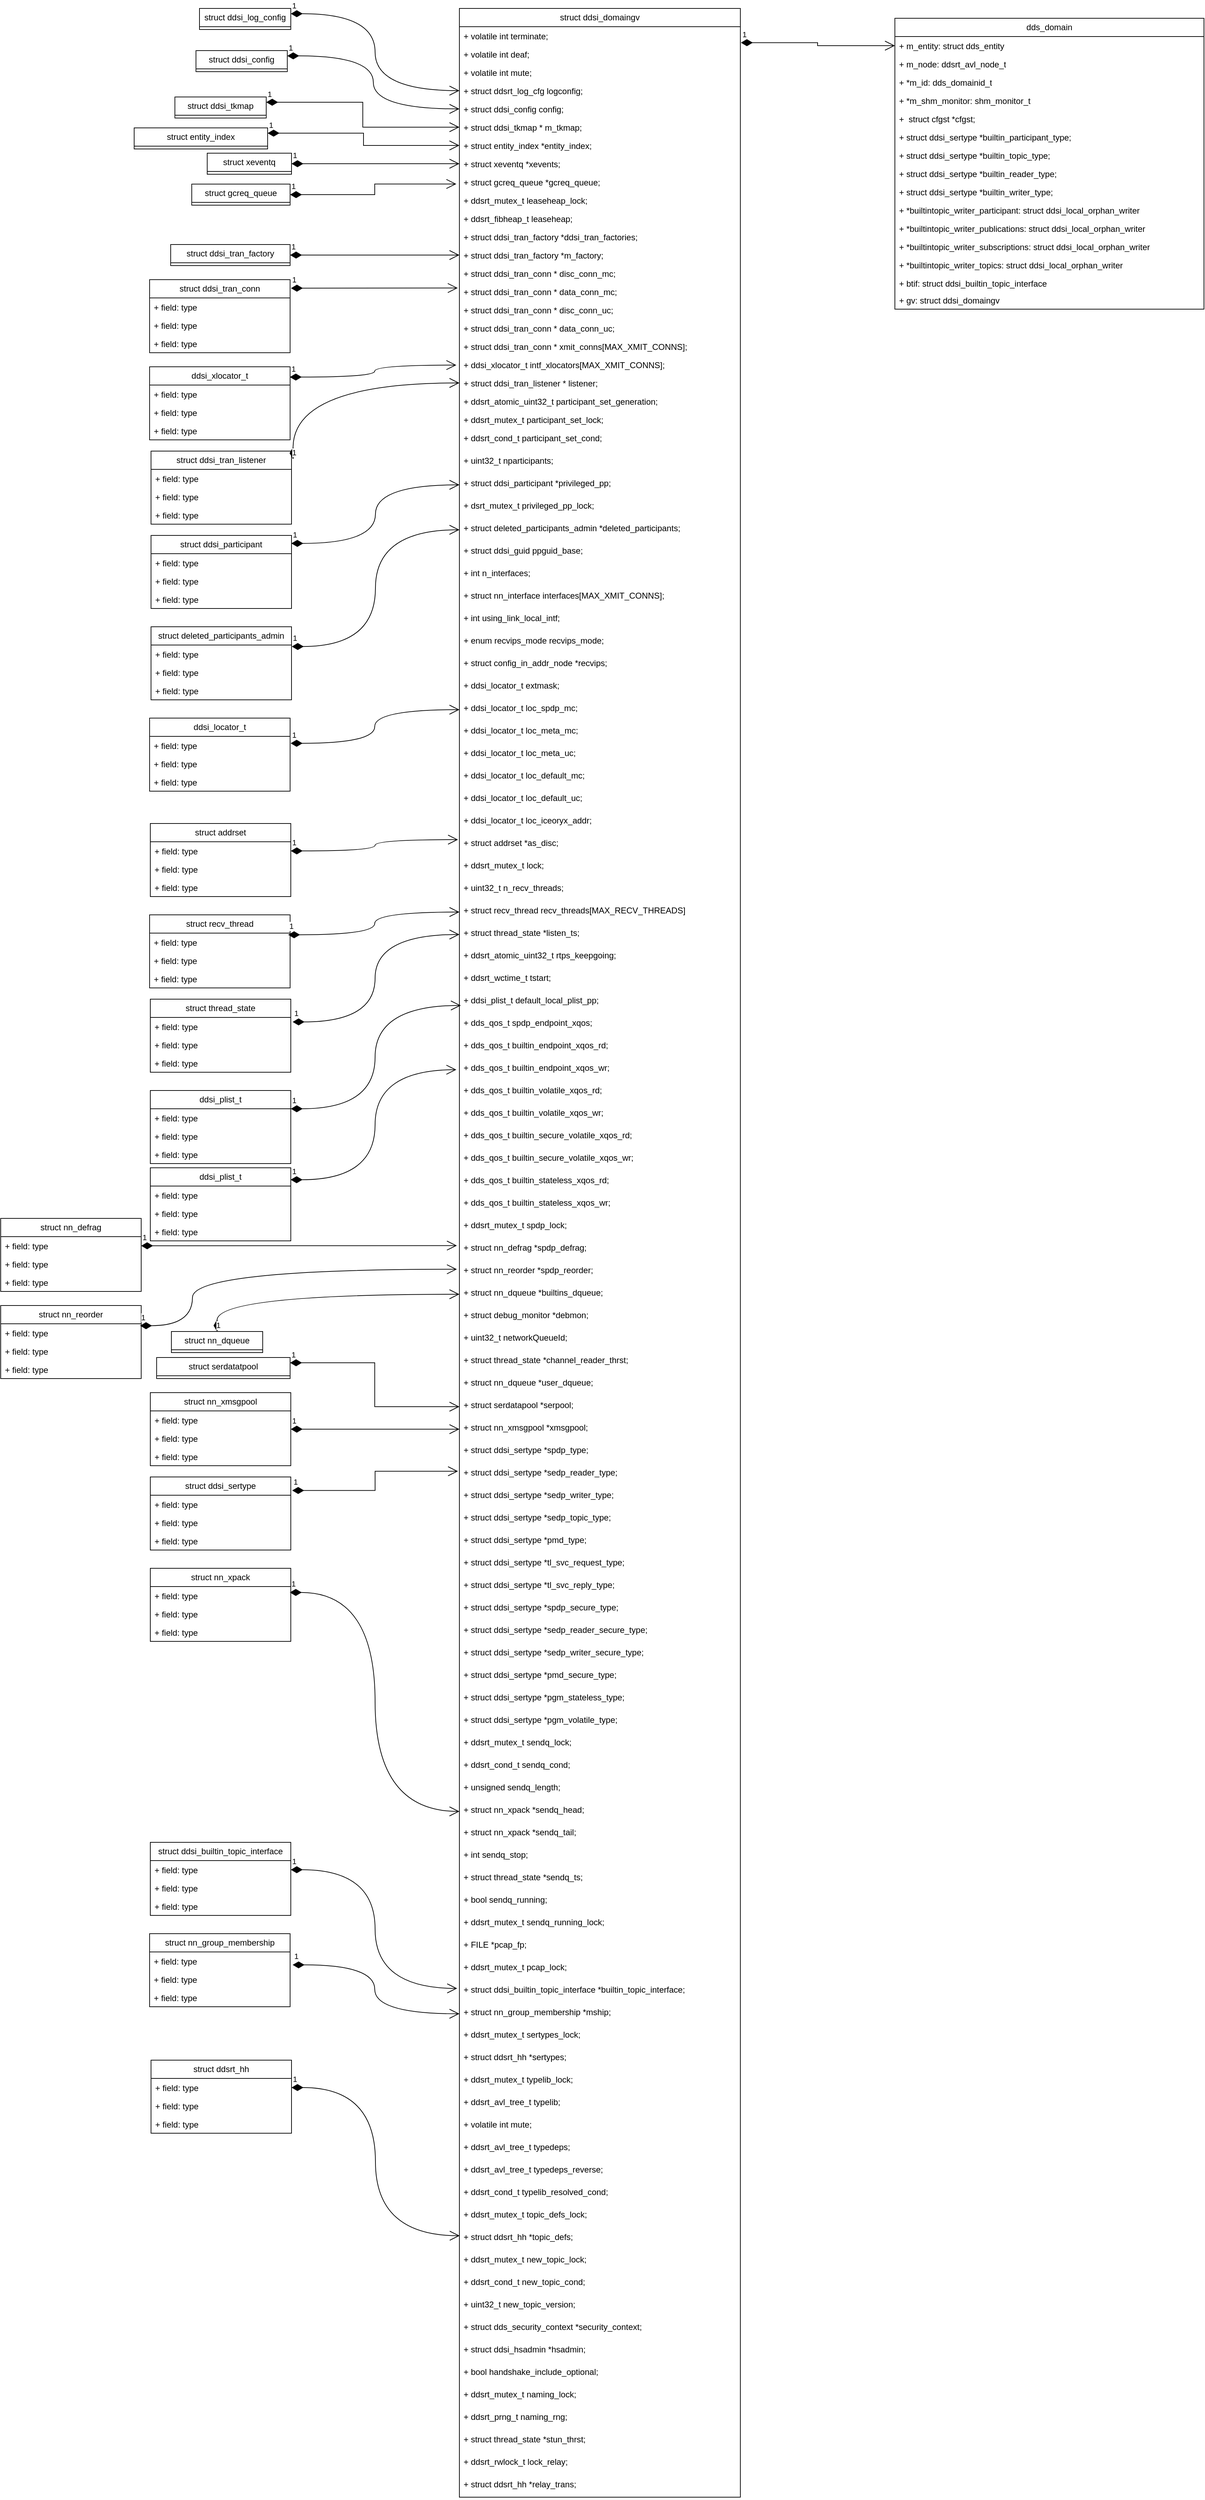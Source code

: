 <mxfile version="21.8.2" type="device">
  <diagram id="C5RBs43oDa-KdzZeNtuy" name="Page-1">
    <mxGraphModel dx="1724" dy="619" grid="1" gridSize="10" guides="1" tooltips="1" connect="1" arrows="1" fold="1" page="1" pageScale="1" pageWidth="827" pageHeight="1169" math="0" shadow="0">
      <root>
        <object label="" btif="struct ddsi_local_orphan_writer" id="WIyWlLk6GJQsqaUBKTNV-0">
          <mxCell />
        </object>
        <mxCell id="WIyWlLk6GJQsqaUBKTNV-1" parent="WIyWlLk6GJQsqaUBKTNV-0" />
        <object label="struct ddsi_domaingv" terminate="volatile int" id="df181i6rmGnn3atynW37-4">
          <mxCell style="swimlane;fontStyle=0;childLayout=stackLayout;horizontal=1;startSize=26;fillColor=none;horizontalStack=0;resizeParent=1;resizeParentMax=0;resizeLast=0;collapsible=1;marginBottom=0;whiteSpace=wrap;html=1;" parent="WIyWlLk6GJQsqaUBKTNV-1" vertex="1">
            <mxGeometry x="240" y="350" width="400" height="3542" as="geometry">
              <mxRectangle x="240" y="350" width="150" height="30" as="alternateBounds" />
            </mxGeometry>
          </mxCell>
        </object>
        <mxCell id="df181i6rmGnn3atynW37-5" value="+ volatile int terminate;" style="text;strokeColor=none;fillColor=none;align=left;verticalAlign=top;spacingLeft=4;spacingRight=4;overflow=hidden;rotatable=0;points=[[0,0.5],[1,0.5]];portConstraint=eastwest;whiteSpace=wrap;html=1;" parent="df181i6rmGnn3atynW37-4" vertex="1">
          <mxGeometry y="26" width="400" height="26" as="geometry" />
        </mxCell>
        <mxCell id="df181i6rmGnn3atynW37-6" value="+ volatile int deaf;" style="text;strokeColor=none;fillColor=none;align=left;verticalAlign=top;spacingLeft=4;spacingRight=4;overflow=hidden;rotatable=0;points=[[0,0.5],[1,0.5]];portConstraint=eastwest;whiteSpace=wrap;html=1;" parent="df181i6rmGnn3atynW37-4" vertex="1">
          <mxGeometry y="52" width="400" height="26" as="geometry" />
        </mxCell>
        <mxCell id="UTusS1tol2FLhOsndbvv-93" value="+ volatile int mute;" style="text;strokeColor=none;fillColor=none;align=left;verticalAlign=top;spacingLeft=4;spacingRight=4;overflow=hidden;rotatable=0;points=[[0,0.5],[1,0.5]];portConstraint=eastwest;whiteSpace=wrap;html=1;" vertex="1" parent="df181i6rmGnn3atynW37-4">
          <mxGeometry y="78" width="400" height="26" as="geometry" />
        </mxCell>
        <mxCell id="UTusS1tol2FLhOsndbvv-92" value="+ struct ddsrt_log_cfg logconfig;" style="text;strokeColor=none;fillColor=none;align=left;verticalAlign=top;spacingLeft=4;spacingRight=4;overflow=hidden;rotatable=0;points=[[0,0.5],[1,0.5]];portConstraint=eastwest;whiteSpace=wrap;html=1;" vertex="1" parent="df181i6rmGnn3atynW37-4">
          <mxGeometry y="104" width="400" height="26" as="geometry" />
        </mxCell>
        <mxCell id="UTusS1tol2FLhOsndbvv-94" value="+ struct ddsi_config config;" style="text;strokeColor=none;fillColor=none;align=left;verticalAlign=top;spacingLeft=4;spacingRight=4;overflow=hidden;rotatable=0;points=[[0,0.5],[1,0.5]];portConstraint=eastwest;whiteSpace=wrap;html=1;" vertex="1" parent="df181i6rmGnn3atynW37-4">
          <mxGeometry y="130" width="400" height="26" as="geometry" />
        </mxCell>
        <mxCell id="UTusS1tol2FLhOsndbvv-95" value="+ struct ddsi_tkmap * m_tkmap;  " style="text;strokeColor=none;fillColor=none;align=left;verticalAlign=top;spacingLeft=4;spacingRight=4;overflow=hidden;rotatable=0;points=[[0,0.5],[1,0.5]];portConstraint=eastwest;whiteSpace=wrap;html=1;" vertex="1" parent="df181i6rmGnn3atynW37-4">
          <mxGeometry y="156" width="400" height="26" as="geometry" />
        </mxCell>
        <mxCell id="UTusS1tol2FLhOsndbvv-101" value="+ struct entity_index *entity_index;" style="text;strokeColor=none;fillColor=none;align=left;verticalAlign=top;spacingLeft=4;spacingRight=4;overflow=hidden;rotatable=0;points=[[0,0.5],[1,0.5]];portConstraint=eastwest;whiteSpace=wrap;html=1;" vertex="1" parent="df181i6rmGnn3atynW37-4">
          <mxGeometry y="182" width="400" height="26" as="geometry" />
        </mxCell>
        <mxCell id="UTusS1tol2FLhOsndbvv-111" value="+ struct xeventq *xevents;" style="text;strokeColor=none;fillColor=none;align=left;verticalAlign=top;spacingLeft=4;spacingRight=4;overflow=hidden;rotatable=0;points=[[0,0.5],[1,0.5]];portConstraint=eastwest;whiteSpace=wrap;html=1;" vertex="1" parent="df181i6rmGnn3atynW37-4">
          <mxGeometry y="208" width="400" height="26" as="geometry" />
        </mxCell>
        <mxCell id="UTusS1tol2FLhOsndbvv-110" value="+ struct gcreq_queue *gcreq_queue;" style="text;strokeColor=none;fillColor=none;align=left;verticalAlign=top;spacingLeft=4;spacingRight=4;overflow=hidden;rotatable=0;points=[[0,0.5],[1,0.5]];portConstraint=eastwest;whiteSpace=wrap;html=1;" vertex="1" parent="df181i6rmGnn3atynW37-4">
          <mxGeometry y="234" width="400" height="26" as="geometry" />
        </mxCell>
        <mxCell id="UTusS1tol2FLhOsndbvv-109" value="+ ddsrt_mutex_t leaseheap_lock;" style="text;strokeColor=none;fillColor=none;align=left;verticalAlign=top;spacingLeft=4;spacingRight=4;overflow=hidden;rotatable=0;points=[[0,0.5],[1,0.5]];portConstraint=eastwest;whiteSpace=wrap;html=1;" vertex="1" parent="df181i6rmGnn3atynW37-4">
          <mxGeometry y="260" width="400" height="26" as="geometry" />
        </mxCell>
        <mxCell id="UTusS1tol2FLhOsndbvv-108" value="+ ddsrt_fibheap_t leaseheap;" style="text;strokeColor=none;fillColor=none;align=left;verticalAlign=top;spacingLeft=4;spacingRight=4;overflow=hidden;rotatable=0;points=[[0,0.5],[1,0.5]];portConstraint=eastwest;whiteSpace=wrap;html=1;" vertex="1" parent="df181i6rmGnn3atynW37-4">
          <mxGeometry y="286" width="400" height="26" as="geometry" />
        </mxCell>
        <mxCell id="UTusS1tol2FLhOsndbvv-107" value="+ struct ddsi_tran_factory *ddsi_tran_factories;" style="text;strokeColor=none;fillColor=none;align=left;verticalAlign=top;spacingLeft=4;spacingRight=4;overflow=hidden;rotatable=0;points=[[0,0.5],[1,0.5]];portConstraint=eastwest;whiteSpace=wrap;html=1;" vertex="1" parent="df181i6rmGnn3atynW37-4">
          <mxGeometry y="312" width="400" height="26" as="geometry" />
        </mxCell>
        <mxCell id="UTusS1tol2FLhOsndbvv-106" value="+ struct ddsi_tran_factory *m_factory;" style="text;strokeColor=none;fillColor=none;align=left;verticalAlign=top;spacingLeft=4;spacingRight=4;overflow=hidden;rotatable=0;points=[[0,0.5],[1,0.5]];portConstraint=eastwest;whiteSpace=wrap;html=1;" vertex="1" parent="df181i6rmGnn3atynW37-4">
          <mxGeometry y="338" width="400" height="26" as="geometry" />
        </mxCell>
        <mxCell id="UTusS1tol2FLhOsndbvv-105" value="+ struct ddsi_tran_conn * disc_conn_mc;" style="text;strokeColor=none;fillColor=none;align=left;verticalAlign=top;spacingLeft=4;spacingRight=4;overflow=hidden;rotatable=0;points=[[0,0.5],[1,0.5]];portConstraint=eastwest;whiteSpace=wrap;html=1;" vertex="1" parent="df181i6rmGnn3atynW37-4">
          <mxGeometry y="364" width="400" height="26" as="geometry" />
        </mxCell>
        <mxCell id="UTusS1tol2FLhOsndbvv-104" value="+ struct ddsi_tran_conn * data_conn_mc;" style="text;strokeColor=none;fillColor=none;align=left;verticalAlign=top;spacingLeft=4;spacingRight=4;overflow=hidden;rotatable=0;points=[[0,0.5],[1,0.5]];portConstraint=eastwest;whiteSpace=wrap;html=1;" vertex="1" parent="df181i6rmGnn3atynW37-4">
          <mxGeometry y="390" width="400" height="26" as="geometry" />
        </mxCell>
        <mxCell id="UTusS1tol2FLhOsndbvv-103" value="+ struct ddsi_tran_conn * disc_conn_uc;" style="text;strokeColor=none;fillColor=none;align=left;verticalAlign=top;spacingLeft=4;spacingRight=4;overflow=hidden;rotatable=0;points=[[0,0.5],[1,0.5]];portConstraint=eastwest;whiteSpace=wrap;html=1;" vertex="1" parent="df181i6rmGnn3atynW37-4">
          <mxGeometry y="416" width="400" height="26" as="geometry" />
        </mxCell>
        <mxCell id="UTusS1tol2FLhOsndbvv-102" value="+ struct ddsi_tran_conn * data_conn_uc;" style="text;strokeColor=none;fillColor=none;align=left;verticalAlign=top;spacingLeft=4;spacingRight=4;overflow=hidden;rotatable=0;points=[[0,0.5],[1,0.5]];portConstraint=eastwest;whiteSpace=wrap;html=1;" vertex="1" parent="df181i6rmGnn3atynW37-4">
          <mxGeometry y="442" width="400" height="26" as="geometry" />
        </mxCell>
        <mxCell id="UTusS1tol2FLhOsndbvv-100" value="+ struct ddsi_tran_conn * xmit_conns[MAX_XMIT_CONNS];" style="text;strokeColor=none;fillColor=none;align=left;verticalAlign=top;spacingLeft=4;spacingRight=4;overflow=hidden;rotatable=0;points=[[0,0.5],[1,0.5]];portConstraint=eastwest;whiteSpace=wrap;html=1;" vertex="1" parent="df181i6rmGnn3atynW37-4">
          <mxGeometry y="468" width="400" height="26" as="geometry" />
        </mxCell>
        <mxCell id="UTusS1tol2FLhOsndbvv-99" value="+ ddsi_xlocator_t intf_xlocators[MAX_XMIT_CONNS];" style="text;strokeColor=none;fillColor=none;align=left;verticalAlign=top;spacingLeft=4;spacingRight=4;overflow=hidden;rotatable=0;points=[[0,0.5],[1,0.5]];portConstraint=eastwest;whiteSpace=wrap;html=1;" vertex="1" parent="df181i6rmGnn3atynW37-4">
          <mxGeometry y="494" width="400" height="26" as="geometry" />
        </mxCell>
        <mxCell id="UTusS1tol2FLhOsndbvv-98" value="+ struct ddsi_tran_listener * listener;" style="text;strokeColor=none;fillColor=none;align=left;verticalAlign=top;spacingLeft=4;spacingRight=4;overflow=hidden;rotatable=0;points=[[0,0.5],[1,0.5]];portConstraint=eastwest;whiteSpace=wrap;html=1;" vertex="1" parent="df181i6rmGnn3atynW37-4">
          <mxGeometry y="520" width="400" height="26" as="geometry" />
        </mxCell>
        <mxCell id="UTusS1tol2FLhOsndbvv-97" value="+ ddsrt_atomic_uint32_t participant_set_generation;" style="text;strokeColor=none;fillColor=none;align=left;verticalAlign=top;spacingLeft=4;spacingRight=4;overflow=hidden;rotatable=0;points=[[0,0.5],[1,0.5]];portConstraint=eastwest;whiteSpace=wrap;html=1;" vertex="1" parent="df181i6rmGnn3atynW37-4">
          <mxGeometry y="546" width="400" height="26" as="geometry" />
        </mxCell>
        <mxCell id="UTusS1tol2FLhOsndbvv-96" value="+ ddsrt_mutex_t participant_set_lock;" style="text;strokeColor=none;fillColor=none;align=left;verticalAlign=top;spacingLeft=4;spacingRight=4;overflow=hidden;rotatable=0;points=[[0,0.5],[1,0.5]];portConstraint=eastwest;whiteSpace=wrap;html=1;" vertex="1" parent="df181i6rmGnn3atynW37-4">
          <mxGeometry y="572" width="400" height="26" as="geometry" />
        </mxCell>
        <mxCell id="UTusS1tol2FLhOsndbvv-113" value="+ ddsrt_cond_t participant_set_cond;" style="text;strokeColor=none;fillColor=none;align=left;verticalAlign=top;spacingLeft=4;spacingRight=4;overflow=hidden;rotatable=0;points=[[0,0.5],[1,0.5]];portConstraint=eastwest;whiteSpace=wrap;html=1;" vertex="1" parent="df181i6rmGnn3atynW37-4">
          <mxGeometry y="598" width="400" height="32" as="geometry" />
        </mxCell>
        <mxCell id="UTusS1tol2FLhOsndbvv-116" value="+ uint32_t nparticipants;" style="text;strokeColor=none;fillColor=none;align=left;verticalAlign=top;spacingLeft=4;spacingRight=4;overflow=hidden;rotatable=0;points=[[0,0.5],[1,0.5]];portConstraint=eastwest;whiteSpace=wrap;html=1;" vertex="1" parent="df181i6rmGnn3atynW37-4">
          <mxGeometry y="630" width="400" height="32" as="geometry" />
        </mxCell>
        <mxCell id="UTusS1tol2FLhOsndbvv-118" value="+ struct ddsi_participant *privileged_pp;" style="text;strokeColor=none;fillColor=none;align=left;verticalAlign=top;spacingLeft=4;spacingRight=4;overflow=hidden;rotatable=0;points=[[0,0.5],[1,0.5]];portConstraint=eastwest;whiteSpace=wrap;html=1;" vertex="1" parent="df181i6rmGnn3atynW37-4">
          <mxGeometry y="662" width="400" height="32" as="geometry" />
        </mxCell>
        <mxCell id="UTusS1tol2FLhOsndbvv-117" value="+ dsrt_mutex_t privileged_pp_lock;" style="text;strokeColor=none;fillColor=none;align=left;verticalAlign=top;spacingLeft=4;spacingRight=4;overflow=hidden;rotatable=0;points=[[0,0.5],[1,0.5]];portConstraint=eastwest;whiteSpace=wrap;html=1;" vertex="1" parent="df181i6rmGnn3atynW37-4">
          <mxGeometry y="694" width="400" height="32" as="geometry" />
        </mxCell>
        <mxCell id="UTusS1tol2FLhOsndbvv-115" value="+ struct deleted_participants_admin *deleted_participants;" style="text;strokeColor=none;fillColor=none;align=left;verticalAlign=top;spacingLeft=4;spacingRight=4;overflow=hidden;rotatable=0;points=[[0,0.5],[1,0.5]];portConstraint=eastwest;whiteSpace=wrap;html=1;" vertex="1" parent="df181i6rmGnn3atynW37-4">
          <mxGeometry y="726" width="400" height="32" as="geometry" />
        </mxCell>
        <mxCell id="UTusS1tol2FLhOsndbvv-114" value="+ struct ddsi_guid ppguid_base;" style="text;strokeColor=none;fillColor=none;align=left;verticalAlign=top;spacingLeft=4;spacingRight=4;overflow=hidden;rotatable=0;points=[[0,0.5],[1,0.5]];portConstraint=eastwest;whiteSpace=wrap;html=1;" vertex="1" parent="df181i6rmGnn3atynW37-4">
          <mxGeometry y="758" width="400" height="32" as="geometry" />
        </mxCell>
        <mxCell id="UTusS1tol2FLhOsndbvv-129" value="+ int n_interfaces;" style="text;strokeColor=none;fillColor=none;align=left;verticalAlign=top;spacingLeft=4;spacingRight=4;overflow=hidden;rotatable=0;points=[[0,0.5],[1,0.5]];portConstraint=eastwest;whiteSpace=wrap;html=1;" vertex="1" parent="df181i6rmGnn3atynW37-4">
          <mxGeometry y="790" width="400" height="32" as="geometry" />
        </mxCell>
        <mxCell id="UTusS1tol2FLhOsndbvv-128" value="+ struct nn_interface interfaces[MAX_XMIT_CONNS];" style="text;strokeColor=none;fillColor=none;align=left;verticalAlign=top;spacingLeft=4;spacingRight=4;overflow=hidden;rotatable=0;points=[[0,0.5],[1,0.5]];portConstraint=eastwest;whiteSpace=wrap;html=1;" vertex="1" parent="df181i6rmGnn3atynW37-4">
          <mxGeometry y="822" width="400" height="32" as="geometry" />
        </mxCell>
        <mxCell id="UTusS1tol2FLhOsndbvv-127" value="+ int using_link_local_intf;" style="text;strokeColor=none;fillColor=none;align=left;verticalAlign=top;spacingLeft=4;spacingRight=4;overflow=hidden;rotatable=0;points=[[0,0.5],[1,0.5]];portConstraint=eastwest;whiteSpace=wrap;html=1;" vertex="1" parent="df181i6rmGnn3atynW37-4">
          <mxGeometry y="854" width="400" height="32" as="geometry" />
        </mxCell>
        <mxCell id="UTusS1tol2FLhOsndbvv-126" value="+ enum recvips_mode recvips_mode;" style="text;strokeColor=none;fillColor=none;align=left;verticalAlign=top;spacingLeft=4;spacingRight=4;overflow=hidden;rotatable=0;points=[[0,0.5],[1,0.5]];portConstraint=eastwest;whiteSpace=wrap;html=1;" vertex="1" parent="df181i6rmGnn3atynW37-4">
          <mxGeometry y="886" width="400" height="32" as="geometry" />
        </mxCell>
        <mxCell id="UTusS1tol2FLhOsndbvv-125" value="+ struct config_in_addr_node *recvips;" style="text;strokeColor=none;fillColor=none;align=left;verticalAlign=top;spacingLeft=4;spacingRight=4;overflow=hidden;rotatable=0;points=[[0,0.5],[1,0.5]];portConstraint=eastwest;whiteSpace=wrap;html=1;" vertex="1" parent="df181i6rmGnn3atynW37-4">
          <mxGeometry y="918" width="400" height="32" as="geometry" />
        </mxCell>
        <mxCell id="UTusS1tol2FLhOsndbvv-124" value="+ ddsi_locator_t extmask;" style="text;strokeColor=none;fillColor=none;align=left;verticalAlign=top;spacingLeft=4;spacingRight=4;overflow=hidden;rotatable=0;points=[[0,0.5],[1,0.5]];portConstraint=eastwest;whiteSpace=wrap;html=1;" vertex="1" parent="df181i6rmGnn3atynW37-4">
          <mxGeometry y="950" width="400" height="32" as="geometry" />
        </mxCell>
        <mxCell id="UTusS1tol2FLhOsndbvv-123" value="+ ddsi_locator_t loc_spdp_mc;" style="text;strokeColor=none;fillColor=none;align=left;verticalAlign=top;spacingLeft=4;spacingRight=4;overflow=hidden;rotatable=0;points=[[0,0.5],[1,0.5]];portConstraint=eastwest;whiteSpace=wrap;html=1;" vertex="1" parent="df181i6rmGnn3atynW37-4">
          <mxGeometry y="982" width="400" height="32" as="geometry" />
        </mxCell>
        <mxCell id="UTusS1tol2FLhOsndbvv-122" value="+ ddsi_locator_t loc_meta_mc;" style="text;strokeColor=none;fillColor=none;align=left;verticalAlign=top;spacingLeft=4;spacingRight=4;overflow=hidden;rotatable=0;points=[[0,0.5],[1,0.5]];portConstraint=eastwest;whiteSpace=wrap;html=1;" vertex="1" parent="df181i6rmGnn3atynW37-4">
          <mxGeometry y="1014" width="400" height="32" as="geometry" />
        </mxCell>
        <mxCell id="UTusS1tol2FLhOsndbvv-121" value="+ ddsi_locator_t loc_meta_uc;" style="text;strokeColor=none;fillColor=none;align=left;verticalAlign=top;spacingLeft=4;spacingRight=4;overflow=hidden;rotatable=0;points=[[0,0.5],[1,0.5]];portConstraint=eastwest;whiteSpace=wrap;html=1;" vertex="1" parent="df181i6rmGnn3atynW37-4">
          <mxGeometry y="1046" width="400" height="32" as="geometry" />
        </mxCell>
        <mxCell id="UTusS1tol2FLhOsndbvv-120" value="+ ddsi_locator_t loc_default_mc;" style="text;strokeColor=none;fillColor=none;align=left;verticalAlign=top;spacingLeft=4;spacingRight=4;overflow=hidden;rotatable=0;points=[[0,0.5],[1,0.5]];portConstraint=eastwest;whiteSpace=wrap;html=1;" vertex="1" parent="df181i6rmGnn3atynW37-4">
          <mxGeometry y="1078" width="400" height="32" as="geometry" />
        </mxCell>
        <mxCell id="UTusS1tol2FLhOsndbvv-119" value="+ ddsi_locator_t loc_default_uc;" style="text;strokeColor=none;fillColor=none;align=left;verticalAlign=top;spacingLeft=4;spacingRight=4;overflow=hidden;rotatable=0;points=[[0,0.5],[1,0.5]];portConstraint=eastwest;whiteSpace=wrap;html=1;" vertex="1" parent="df181i6rmGnn3atynW37-4">
          <mxGeometry y="1110" width="400" height="32" as="geometry" />
        </mxCell>
        <mxCell id="UTusS1tol2FLhOsndbvv-112" value="+ ddsi_locator_t loc_iceoryx_addr;" style="text;strokeColor=none;fillColor=none;align=left;verticalAlign=top;spacingLeft=4;spacingRight=4;overflow=hidden;rotatable=0;points=[[0,0.5],[1,0.5]];portConstraint=eastwest;whiteSpace=wrap;html=1;" vertex="1" parent="df181i6rmGnn3atynW37-4">
          <mxGeometry y="1142" width="400" height="32" as="geometry" />
        </mxCell>
        <mxCell id="UTusS1tol2FLhOsndbvv-130" value="+ struct addrset *as_disc;" style="text;strokeColor=none;fillColor=none;align=left;verticalAlign=top;spacingLeft=4;spacingRight=4;overflow=hidden;rotatable=0;points=[[0,0.5],[1,0.5]];portConstraint=eastwest;whiteSpace=wrap;html=1;" vertex="1" parent="df181i6rmGnn3atynW37-4">
          <mxGeometry y="1174" width="400" height="32" as="geometry" />
        </mxCell>
        <mxCell id="UTusS1tol2FLhOsndbvv-131" value="+ ddsrt_mutex_t lock;" style="text;strokeColor=none;fillColor=none;align=left;verticalAlign=top;spacingLeft=4;spacingRight=4;overflow=hidden;rotatable=0;points=[[0,0.5],[1,0.5]];portConstraint=eastwest;whiteSpace=wrap;html=1;" vertex="1" parent="df181i6rmGnn3atynW37-4">
          <mxGeometry y="1206" width="400" height="32" as="geometry" />
        </mxCell>
        <mxCell id="UTusS1tol2FLhOsndbvv-133" value="+ uint32_t n_recv_threads;" style="text;strokeColor=none;fillColor=none;align=left;verticalAlign=top;spacingLeft=4;spacingRight=4;overflow=hidden;rotatable=0;points=[[0,0.5],[1,0.5]];portConstraint=eastwest;whiteSpace=wrap;html=1;" vertex="1" parent="df181i6rmGnn3atynW37-4">
          <mxGeometry y="1238" width="400" height="32" as="geometry" />
        </mxCell>
        <mxCell id="UTusS1tol2FLhOsndbvv-132" value="+ struct recv_thread recv_threads[MAX_RECV_THREADS]" style="text;strokeColor=none;fillColor=none;align=left;verticalAlign=top;spacingLeft=4;spacingRight=4;overflow=hidden;rotatable=0;points=[[0,0.5],[1,0.5]];portConstraint=eastwest;whiteSpace=wrap;html=1;" vertex="1" parent="df181i6rmGnn3atynW37-4">
          <mxGeometry y="1270" width="400" height="32" as="geometry" />
        </mxCell>
        <mxCell id="UTusS1tol2FLhOsndbvv-143" value="+ struct thread_state *listen_ts;" style="text;strokeColor=none;fillColor=none;align=left;verticalAlign=top;spacingLeft=4;spacingRight=4;overflow=hidden;rotatable=0;points=[[0,0.5],[1,0.5]];portConstraint=eastwest;whiteSpace=wrap;html=1;" vertex="1" parent="df181i6rmGnn3atynW37-4">
          <mxGeometry y="1302" width="400" height="32" as="geometry" />
        </mxCell>
        <mxCell id="UTusS1tol2FLhOsndbvv-142" value="+ ddsrt_atomic_uint32_t rtps_keepgoing;" style="text;strokeColor=none;fillColor=none;align=left;verticalAlign=top;spacingLeft=4;spacingRight=4;overflow=hidden;rotatable=0;points=[[0,0.5],[1,0.5]];portConstraint=eastwest;whiteSpace=wrap;html=1;" vertex="1" parent="df181i6rmGnn3atynW37-4">
          <mxGeometry y="1334" width="400" height="32" as="geometry" />
        </mxCell>
        <mxCell id="UTusS1tol2FLhOsndbvv-141" value="+ ddsrt_wctime_t tstart;" style="text;strokeColor=none;fillColor=none;align=left;verticalAlign=top;spacingLeft=4;spacingRight=4;overflow=hidden;rotatable=0;points=[[0,0.5],[1,0.5]];portConstraint=eastwest;whiteSpace=wrap;html=1;" vertex="1" parent="df181i6rmGnn3atynW37-4">
          <mxGeometry y="1366" width="400" height="32" as="geometry" />
        </mxCell>
        <mxCell id="UTusS1tol2FLhOsndbvv-140" value="+ ddsi_plist_t default_local_plist_pp;" style="text;strokeColor=none;fillColor=none;align=left;verticalAlign=top;spacingLeft=4;spacingRight=4;overflow=hidden;rotatable=0;points=[[0,0.5],[1,0.5]];portConstraint=eastwest;whiteSpace=wrap;html=1;" vertex="1" parent="df181i6rmGnn3atynW37-4">
          <mxGeometry y="1398" width="400" height="32" as="geometry" />
        </mxCell>
        <mxCell id="UTusS1tol2FLhOsndbvv-139" value="+ dds_qos_t spdp_endpoint_xqos;" style="text;strokeColor=none;fillColor=none;align=left;verticalAlign=top;spacingLeft=4;spacingRight=4;overflow=hidden;rotatable=0;points=[[0,0.5],[1,0.5]];portConstraint=eastwest;whiteSpace=wrap;html=1;" vertex="1" parent="df181i6rmGnn3atynW37-4">
          <mxGeometry y="1430" width="400" height="32" as="geometry" />
        </mxCell>
        <mxCell id="UTusS1tol2FLhOsndbvv-138" value="+ dds_qos_t builtin_endpoint_xqos_rd;" style="text;strokeColor=none;fillColor=none;align=left;verticalAlign=top;spacingLeft=4;spacingRight=4;overflow=hidden;rotatable=0;points=[[0,0.5],[1,0.5]];portConstraint=eastwest;whiteSpace=wrap;html=1;" vertex="1" parent="df181i6rmGnn3atynW37-4">
          <mxGeometry y="1462" width="400" height="32" as="geometry" />
        </mxCell>
        <mxCell id="UTusS1tol2FLhOsndbvv-137" value="+ dds_qos_t builtin_endpoint_xqos_wr;" style="text;strokeColor=none;fillColor=none;align=left;verticalAlign=top;spacingLeft=4;spacingRight=4;overflow=hidden;rotatable=0;points=[[0,0.5],[1,0.5]];portConstraint=eastwest;whiteSpace=wrap;html=1;" vertex="1" parent="df181i6rmGnn3atynW37-4">
          <mxGeometry y="1494" width="400" height="32" as="geometry" />
        </mxCell>
        <mxCell id="UTusS1tol2FLhOsndbvv-136" value="+ dds_qos_t builtin_volatile_xqos_rd;" style="text;strokeColor=none;fillColor=none;align=left;verticalAlign=top;spacingLeft=4;spacingRight=4;overflow=hidden;rotatable=0;points=[[0,0.5],[1,0.5]];portConstraint=eastwest;whiteSpace=wrap;html=1;" vertex="1" parent="df181i6rmGnn3atynW37-4">
          <mxGeometry y="1526" width="400" height="32" as="geometry" />
        </mxCell>
        <mxCell id="UTusS1tol2FLhOsndbvv-135" value="+ dds_qos_t builtin_volatile_xqos_wr;" style="text;strokeColor=none;fillColor=none;align=left;verticalAlign=top;spacingLeft=4;spacingRight=4;overflow=hidden;rotatable=0;points=[[0,0.5],[1,0.5]];portConstraint=eastwest;whiteSpace=wrap;html=1;" vertex="1" parent="df181i6rmGnn3atynW37-4">
          <mxGeometry y="1558" width="400" height="32" as="geometry" />
        </mxCell>
        <mxCell id="UTusS1tol2FLhOsndbvv-134" value="+ dds_qos_t builtin_secure_volatile_xqos_rd;" style="text;strokeColor=none;fillColor=none;align=left;verticalAlign=top;spacingLeft=4;spacingRight=4;overflow=hidden;rotatable=0;points=[[0,0.5],[1,0.5]];portConstraint=eastwest;whiteSpace=wrap;html=1;" vertex="1" parent="df181i6rmGnn3atynW37-4">
          <mxGeometry y="1590" width="400" height="32" as="geometry" />
        </mxCell>
        <mxCell id="UTusS1tol2FLhOsndbvv-150" value="+ dds_qos_t builtin_secure_volatile_xqos_wr;" style="text;strokeColor=none;fillColor=none;align=left;verticalAlign=top;spacingLeft=4;spacingRight=4;overflow=hidden;rotatable=0;points=[[0,0.5],[1,0.5]];portConstraint=eastwest;whiteSpace=wrap;html=1;" vertex="1" parent="df181i6rmGnn3atynW37-4">
          <mxGeometry y="1622" width="400" height="32" as="geometry" />
        </mxCell>
        <mxCell id="UTusS1tol2FLhOsndbvv-149" value="+ dds_qos_t builtin_stateless_xqos_rd;" style="text;strokeColor=none;fillColor=none;align=left;verticalAlign=top;spacingLeft=4;spacingRight=4;overflow=hidden;rotatable=0;points=[[0,0.5],[1,0.5]];portConstraint=eastwest;whiteSpace=wrap;html=1;" vertex="1" parent="df181i6rmGnn3atynW37-4">
          <mxGeometry y="1654" width="400" height="32" as="geometry" />
        </mxCell>
        <mxCell id="UTusS1tol2FLhOsndbvv-151" value="+ dds_qos_t builtin_stateless_xqos_wr;" style="text;strokeColor=none;fillColor=none;align=left;verticalAlign=top;spacingLeft=4;spacingRight=4;overflow=hidden;rotatable=0;points=[[0,0.5],[1,0.5]];portConstraint=eastwest;whiteSpace=wrap;html=1;" vertex="1" parent="df181i6rmGnn3atynW37-4">
          <mxGeometry y="1686" width="400" height="32" as="geometry" />
        </mxCell>
        <mxCell id="UTusS1tol2FLhOsndbvv-156" value="+ ddsrt_mutex_t spdp_lock;" style="text;strokeColor=none;fillColor=none;align=left;verticalAlign=top;spacingLeft=4;spacingRight=4;overflow=hidden;rotatable=0;points=[[0,0.5],[1,0.5]];portConstraint=eastwest;whiteSpace=wrap;html=1;" vertex="1" parent="df181i6rmGnn3atynW37-4">
          <mxGeometry y="1718" width="400" height="32" as="geometry" />
        </mxCell>
        <mxCell id="UTusS1tol2FLhOsndbvv-155" value="+ struct nn_defrag *spdp_defrag;" style="text;strokeColor=none;fillColor=none;align=left;verticalAlign=top;spacingLeft=4;spacingRight=4;overflow=hidden;rotatable=0;points=[[0,0.5],[1,0.5]];portConstraint=eastwest;whiteSpace=wrap;html=1;" vertex="1" parent="df181i6rmGnn3atynW37-4">
          <mxGeometry y="1750" width="400" height="32" as="geometry" />
        </mxCell>
        <mxCell id="UTusS1tol2FLhOsndbvv-154" value="+ struct nn_reorder *spdp_reorder;" style="text;strokeColor=none;fillColor=none;align=left;verticalAlign=top;spacingLeft=4;spacingRight=4;overflow=hidden;rotatable=0;points=[[0,0.5],[1,0.5]];portConstraint=eastwest;whiteSpace=wrap;html=1;" vertex="1" parent="df181i6rmGnn3atynW37-4">
          <mxGeometry y="1782" width="400" height="32" as="geometry" />
        </mxCell>
        <mxCell id="UTusS1tol2FLhOsndbvv-153" value="+ struct nn_dqueue *builtins_dqueue;" style="text;strokeColor=none;fillColor=none;align=left;verticalAlign=top;spacingLeft=4;spacingRight=4;overflow=hidden;rotatable=0;points=[[0,0.5],[1,0.5]];portConstraint=eastwest;whiteSpace=wrap;html=1;" vertex="1" parent="df181i6rmGnn3atynW37-4">
          <mxGeometry y="1814" width="400" height="32" as="geometry" />
        </mxCell>
        <mxCell id="UTusS1tol2FLhOsndbvv-157" value="+ struct debug_monitor *debmon;" style="text;strokeColor=none;fillColor=none;align=left;verticalAlign=top;spacingLeft=4;spacingRight=4;overflow=hidden;rotatable=0;points=[[0,0.5],[1,0.5]];portConstraint=eastwest;whiteSpace=wrap;html=1;" vertex="1" parent="df181i6rmGnn3atynW37-4">
          <mxGeometry y="1846" width="400" height="32" as="geometry" />
        </mxCell>
        <mxCell id="UTusS1tol2FLhOsndbvv-158" value="+ uint32_t networkQueueId;" style="text;strokeColor=none;fillColor=none;align=left;verticalAlign=top;spacingLeft=4;spacingRight=4;overflow=hidden;rotatable=0;points=[[0,0.5],[1,0.5]];portConstraint=eastwest;whiteSpace=wrap;html=1;" vertex="1" parent="df181i6rmGnn3atynW37-4">
          <mxGeometry y="1878" width="400" height="32" as="geometry" />
        </mxCell>
        <mxCell id="UTusS1tol2FLhOsndbvv-159" value="+ struct thread_state *channel_reader_thrst;" style="text;strokeColor=none;fillColor=none;align=left;verticalAlign=top;spacingLeft=4;spacingRight=4;overflow=hidden;rotatable=0;points=[[0,0.5],[1,0.5]];portConstraint=eastwest;whiteSpace=wrap;html=1;" vertex="1" parent="df181i6rmGnn3atynW37-4">
          <mxGeometry y="1910" width="400" height="32" as="geometry" />
        </mxCell>
        <mxCell id="UTusS1tol2FLhOsndbvv-160" value="+ struct nn_dqueue *user_dqueue;" style="text;strokeColor=none;fillColor=none;align=left;verticalAlign=top;spacingLeft=4;spacingRight=4;overflow=hidden;rotatable=0;points=[[0,0.5],[1,0.5]];portConstraint=eastwest;whiteSpace=wrap;html=1;" vertex="1" parent="df181i6rmGnn3atynW37-4">
          <mxGeometry y="1942" width="400" height="32" as="geometry" />
        </mxCell>
        <mxCell id="UTusS1tol2FLhOsndbvv-161" value="+ struct serdatapool *serpool;" style="text;strokeColor=none;fillColor=none;align=left;verticalAlign=top;spacingLeft=4;spacingRight=4;overflow=hidden;rotatable=0;points=[[0,0.5],[1,0.5]];portConstraint=eastwest;whiteSpace=wrap;html=1;" vertex="1" parent="df181i6rmGnn3atynW37-4">
          <mxGeometry y="1974" width="400" height="32" as="geometry" />
        </mxCell>
        <mxCell id="UTusS1tol2FLhOsndbvv-163" value="+ struct nn_xmsgpool *xmsgpool;" style="text;strokeColor=none;fillColor=none;align=left;verticalAlign=top;spacingLeft=4;spacingRight=4;overflow=hidden;rotatable=0;points=[[0,0.5],[1,0.5]];portConstraint=eastwest;whiteSpace=wrap;html=1;" vertex="1" parent="df181i6rmGnn3atynW37-4">
          <mxGeometry y="2006" width="400" height="32" as="geometry" />
        </mxCell>
        <mxCell id="UTusS1tol2FLhOsndbvv-164" value="+ struct ddsi_sertype *spdp_type;" style="text;strokeColor=none;fillColor=none;align=left;verticalAlign=top;spacingLeft=4;spacingRight=4;overflow=hidden;rotatable=0;points=[[0,0.5],[1,0.5]];portConstraint=eastwest;whiteSpace=wrap;html=1;" vertex="1" parent="df181i6rmGnn3atynW37-4">
          <mxGeometry y="2038" width="400" height="32" as="geometry" />
        </mxCell>
        <mxCell id="UTusS1tol2FLhOsndbvv-169" value="+ struct ddsi_sertype *sedp_reader_type;" style="text;strokeColor=none;fillColor=none;align=left;verticalAlign=top;spacingLeft=4;spacingRight=4;overflow=hidden;rotatable=0;points=[[0,0.5],[1,0.5]];portConstraint=eastwest;whiteSpace=wrap;html=1;" vertex="1" parent="df181i6rmGnn3atynW37-4">
          <mxGeometry y="2070" width="400" height="32" as="geometry" />
        </mxCell>
        <mxCell id="UTusS1tol2FLhOsndbvv-170" value="+ struct ddsi_sertype *sedp_writer_type;" style="text;strokeColor=none;fillColor=none;align=left;verticalAlign=top;spacingLeft=4;spacingRight=4;overflow=hidden;rotatable=0;points=[[0,0.5],[1,0.5]];portConstraint=eastwest;whiteSpace=wrap;html=1;" vertex="1" parent="df181i6rmGnn3atynW37-4">
          <mxGeometry y="2102" width="400" height="32" as="geometry" />
        </mxCell>
        <mxCell id="UTusS1tol2FLhOsndbvv-171" value="+ struct ddsi_sertype *sedp_topic_type;" style="text;strokeColor=none;fillColor=none;align=left;verticalAlign=top;spacingLeft=4;spacingRight=4;overflow=hidden;rotatable=0;points=[[0,0.5],[1,0.5]];portConstraint=eastwest;whiteSpace=wrap;html=1;" vertex="1" parent="df181i6rmGnn3atynW37-4">
          <mxGeometry y="2134" width="400" height="32" as="geometry" />
        </mxCell>
        <mxCell id="UTusS1tol2FLhOsndbvv-172" value="+ struct ddsi_sertype *pmd_type;&amp;nbsp;" style="text;strokeColor=none;fillColor=none;align=left;verticalAlign=top;spacingLeft=4;spacingRight=4;overflow=hidden;rotatable=0;points=[[0,0.5],[1,0.5]];portConstraint=eastwest;whiteSpace=wrap;html=1;" vertex="1" parent="df181i6rmGnn3atynW37-4">
          <mxGeometry y="2166" width="400" height="32" as="geometry" />
        </mxCell>
        <mxCell id="UTusS1tol2FLhOsndbvv-182" value="+ struct ddsi_sertype *tl_svc_request_type;&amp;nbsp;" style="text;strokeColor=none;fillColor=none;align=left;verticalAlign=top;spacingLeft=4;spacingRight=4;overflow=hidden;rotatable=0;points=[[0,0.5],[1,0.5]];portConstraint=eastwest;whiteSpace=wrap;html=1;" vertex="1" parent="df181i6rmGnn3atynW37-4">
          <mxGeometry y="2198" width="400" height="32" as="geometry" />
        </mxCell>
        <mxCell id="UTusS1tol2FLhOsndbvv-181" value="+ struct ddsi_sertype *tl_svc_reply_type;&amp;nbsp;" style="text;strokeColor=none;fillColor=none;align=left;verticalAlign=top;spacingLeft=4;spacingRight=4;overflow=hidden;rotatable=0;points=[[0,0.5],[1,0.5]];portConstraint=eastwest;whiteSpace=wrap;html=1;" vertex="1" parent="df181i6rmGnn3atynW37-4">
          <mxGeometry y="2230" width="400" height="32" as="geometry" />
        </mxCell>
        <mxCell id="UTusS1tol2FLhOsndbvv-180" value="+ struct ddsi_sertype *spdp_secure_type;" style="text;strokeColor=none;fillColor=none;align=left;verticalAlign=top;spacingLeft=4;spacingRight=4;overflow=hidden;rotatable=0;points=[[0,0.5],[1,0.5]];portConstraint=eastwest;whiteSpace=wrap;html=1;" vertex="1" parent="df181i6rmGnn3atynW37-4">
          <mxGeometry y="2262" width="400" height="32" as="geometry" />
        </mxCell>
        <mxCell id="UTusS1tol2FLhOsndbvv-183" value="+ struct ddsi_sertype *sedp_reader_secure_type;" style="text;strokeColor=none;fillColor=none;align=left;verticalAlign=top;spacingLeft=4;spacingRight=4;overflow=hidden;rotatable=0;points=[[0,0.5],[1,0.5]];portConstraint=eastwest;whiteSpace=wrap;html=1;" vertex="1" parent="df181i6rmGnn3atynW37-4">
          <mxGeometry y="2294" width="400" height="32" as="geometry" />
        </mxCell>
        <mxCell id="UTusS1tol2FLhOsndbvv-184" value="+ struct ddsi_sertype *sedp_writer_secure_type;" style="text;strokeColor=none;fillColor=none;align=left;verticalAlign=top;spacingLeft=4;spacingRight=4;overflow=hidden;rotatable=0;points=[[0,0.5],[1,0.5]];portConstraint=eastwest;whiteSpace=wrap;html=1;" vertex="1" parent="df181i6rmGnn3atynW37-4">
          <mxGeometry y="2326" width="400" height="32" as="geometry" />
        </mxCell>
        <mxCell id="UTusS1tol2FLhOsndbvv-185" value="+ struct ddsi_sertype *pmd_secure_type;" style="text;strokeColor=none;fillColor=none;align=left;verticalAlign=top;spacingLeft=4;spacingRight=4;overflow=hidden;rotatable=0;points=[[0,0.5],[1,0.5]];portConstraint=eastwest;whiteSpace=wrap;html=1;" vertex="1" parent="df181i6rmGnn3atynW37-4">
          <mxGeometry y="2358" width="400" height="32" as="geometry" />
        </mxCell>
        <mxCell id="UTusS1tol2FLhOsndbvv-186" value="+ struct ddsi_sertype *pgm_stateless_type;&amp;nbsp;" style="text;strokeColor=none;fillColor=none;align=left;verticalAlign=top;spacingLeft=4;spacingRight=4;overflow=hidden;rotatable=0;points=[[0,0.5],[1,0.5]];portConstraint=eastwest;whiteSpace=wrap;html=1;" vertex="1" parent="df181i6rmGnn3atynW37-4">
          <mxGeometry y="2390" width="400" height="32" as="geometry" />
        </mxCell>
        <mxCell id="UTusS1tol2FLhOsndbvv-187" value="+ struct ddsi_sertype *pgm_volatile_type;&amp;nbsp;" style="text;strokeColor=none;fillColor=none;align=left;verticalAlign=top;spacingLeft=4;spacingRight=4;overflow=hidden;rotatable=0;points=[[0,0.5],[1,0.5]];portConstraint=eastwest;whiteSpace=wrap;html=1;" vertex="1" parent="df181i6rmGnn3atynW37-4">
          <mxGeometry y="2422" width="400" height="32" as="geometry" />
        </mxCell>
        <mxCell id="UTusS1tol2FLhOsndbvv-188" value="+ ddsrt_mutex_t sendq_lock;" style="text;strokeColor=none;fillColor=none;align=left;verticalAlign=top;spacingLeft=4;spacingRight=4;overflow=hidden;rotatable=0;points=[[0,0.5],[1,0.5]];portConstraint=eastwest;whiteSpace=wrap;html=1;" vertex="1" parent="df181i6rmGnn3atynW37-4">
          <mxGeometry y="2454" width="400" height="32" as="geometry" />
        </mxCell>
        <mxCell id="UTusS1tol2FLhOsndbvv-196" value="+ ddsrt_cond_t sendq_cond;" style="text;strokeColor=none;fillColor=none;align=left;verticalAlign=top;spacingLeft=4;spacingRight=4;overflow=hidden;rotatable=0;points=[[0,0.5],[1,0.5]];portConstraint=eastwest;whiteSpace=wrap;html=1;" vertex="1" parent="df181i6rmGnn3atynW37-4">
          <mxGeometry y="2486" width="400" height="32" as="geometry" />
        </mxCell>
        <mxCell id="UTusS1tol2FLhOsndbvv-195" value="+ unsigned sendq_length;" style="text;strokeColor=none;fillColor=none;align=left;verticalAlign=top;spacingLeft=4;spacingRight=4;overflow=hidden;rotatable=0;points=[[0,0.5],[1,0.5]];portConstraint=eastwest;whiteSpace=wrap;html=1;" vertex="1" parent="df181i6rmGnn3atynW37-4">
          <mxGeometry y="2518" width="400" height="32" as="geometry" />
        </mxCell>
        <mxCell id="UTusS1tol2FLhOsndbvv-194" value="+ struct nn_xpack *sendq_head;" style="text;strokeColor=none;fillColor=none;align=left;verticalAlign=top;spacingLeft=4;spacingRight=4;overflow=hidden;rotatable=0;points=[[0,0.5],[1,0.5]];portConstraint=eastwest;whiteSpace=wrap;html=1;" vertex="1" parent="df181i6rmGnn3atynW37-4">
          <mxGeometry y="2550" width="400" height="32" as="geometry" />
        </mxCell>
        <mxCell id="UTusS1tol2FLhOsndbvv-193" value="+ struct nn_xpack *sendq_tail;" style="text;strokeColor=none;fillColor=none;align=left;verticalAlign=top;spacingLeft=4;spacingRight=4;overflow=hidden;rotatable=0;points=[[0,0.5],[1,0.5]];portConstraint=eastwest;whiteSpace=wrap;html=1;" vertex="1" parent="df181i6rmGnn3atynW37-4">
          <mxGeometry y="2582" width="400" height="32" as="geometry" />
        </mxCell>
        <mxCell id="UTusS1tol2FLhOsndbvv-192" value="+ int sendq_stop;" style="text;strokeColor=none;fillColor=none;align=left;verticalAlign=top;spacingLeft=4;spacingRight=4;overflow=hidden;rotatable=0;points=[[0,0.5],[1,0.5]];portConstraint=eastwest;whiteSpace=wrap;html=1;" vertex="1" parent="df181i6rmGnn3atynW37-4">
          <mxGeometry y="2614" width="400" height="32" as="geometry" />
        </mxCell>
        <mxCell id="UTusS1tol2FLhOsndbvv-191" value="+ struct thread_state *sendq_ts;" style="text;strokeColor=none;fillColor=none;align=left;verticalAlign=top;spacingLeft=4;spacingRight=4;overflow=hidden;rotatable=0;points=[[0,0.5],[1,0.5]];portConstraint=eastwest;whiteSpace=wrap;html=1;" vertex="1" parent="df181i6rmGnn3atynW37-4">
          <mxGeometry y="2646" width="400" height="32" as="geometry" />
        </mxCell>
        <mxCell id="UTusS1tol2FLhOsndbvv-190" value="+ bool sendq_running;" style="text;strokeColor=none;fillColor=none;align=left;verticalAlign=top;spacingLeft=4;spacingRight=4;overflow=hidden;rotatable=0;points=[[0,0.5],[1,0.5]];portConstraint=eastwest;whiteSpace=wrap;html=1;" vertex="1" parent="df181i6rmGnn3atynW37-4">
          <mxGeometry y="2678" width="400" height="32" as="geometry" />
        </mxCell>
        <mxCell id="UTusS1tol2FLhOsndbvv-189" value="+ ddsrt_mutex_t sendq_running_lock;" style="text;strokeColor=none;fillColor=none;align=left;verticalAlign=top;spacingLeft=4;spacingRight=4;overflow=hidden;rotatable=0;points=[[0,0.5],[1,0.5]];portConstraint=eastwest;whiteSpace=wrap;html=1;" vertex="1" parent="df181i6rmGnn3atynW37-4">
          <mxGeometry y="2710" width="400" height="32" as="geometry" />
        </mxCell>
        <mxCell id="UTusS1tol2FLhOsndbvv-179" value="+ FILE *pcap_fp;" style="text;strokeColor=none;fillColor=none;align=left;verticalAlign=top;spacingLeft=4;spacingRight=4;overflow=hidden;rotatable=0;points=[[0,0.5],[1,0.5]];portConstraint=eastwest;whiteSpace=wrap;html=1;" vertex="1" parent="df181i6rmGnn3atynW37-4">
          <mxGeometry y="2742" width="400" height="32" as="geometry" />
        </mxCell>
        <mxCell id="UTusS1tol2FLhOsndbvv-178" value="+ ddsrt_mutex_t pcap_lock;" style="text;strokeColor=none;fillColor=none;align=left;verticalAlign=top;spacingLeft=4;spacingRight=4;overflow=hidden;rotatable=0;points=[[0,0.5],[1,0.5]];portConstraint=eastwest;whiteSpace=wrap;html=1;" vertex="1" parent="df181i6rmGnn3atynW37-4">
          <mxGeometry y="2774" width="400" height="32" as="geometry" />
        </mxCell>
        <mxCell id="UTusS1tol2FLhOsndbvv-177" value="+ struct ddsi_builtin_topic_interface *builtin_topic_interface;" style="text;strokeColor=none;fillColor=none;align=left;verticalAlign=top;spacingLeft=4;spacingRight=4;overflow=hidden;rotatable=0;points=[[0,0.5],[1,0.5]];portConstraint=eastwest;whiteSpace=wrap;html=1;" vertex="1" parent="df181i6rmGnn3atynW37-4">
          <mxGeometry y="2806" width="400" height="32" as="geometry" />
        </mxCell>
        <mxCell id="UTusS1tol2FLhOsndbvv-176" value="+ struct nn_group_membership *mship;" style="text;strokeColor=none;fillColor=none;align=left;verticalAlign=top;spacingLeft=4;spacingRight=4;overflow=hidden;rotatable=0;points=[[0,0.5],[1,0.5]];portConstraint=eastwest;whiteSpace=wrap;html=1;" vertex="1" parent="df181i6rmGnn3atynW37-4">
          <mxGeometry y="2838" width="400" height="32" as="geometry" />
        </mxCell>
        <mxCell id="UTusS1tol2FLhOsndbvv-175" value="+ ddsrt_mutex_t sertypes_lock;" style="text;strokeColor=none;fillColor=none;align=left;verticalAlign=top;spacingLeft=4;spacingRight=4;overflow=hidden;rotatable=0;points=[[0,0.5],[1,0.5]];portConstraint=eastwest;whiteSpace=wrap;html=1;" vertex="1" parent="df181i6rmGnn3atynW37-4">
          <mxGeometry y="2870" width="400" height="32" as="geometry" />
        </mxCell>
        <mxCell id="UTusS1tol2FLhOsndbvv-174" value="+ struct ddsrt_hh *sertypes;" style="text;strokeColor=none;fillColor=none;align=left;verticalAlign=top;spacingLeft=4;spacingRight=4;overflow=hidden;rotatable=0;points=[[0,0.5],[1,0.5]];portConstraint=eastwest;whiteSpace=wrap;html=1;" vertex="1" parent="df181i6rmGnn3atynW37-4">
          <mxGeometry y="2902" width="400" height="32" as="geometry" />
        </mxCell>
        <mxCell id="UTusS1tol2FLhOsndbvv-173" value="+ ddsrt_mutex_t typelib_lock;" style="text;strokeColor=none;fillColor=none;align=left;verticalAlign=top;spacingLeft=4;spacingRight=4;overflow=hidden;rotatable=0;points=[[0,0.5],[1,0.5]];portConstraint=eastwest;whiteSpace=wrap;html=1;" vertex="1" parent="df181i6rmGnn3atynW37-4">
          <mxGeometry y="2934" width="400" height="32" as="geometry" />
        </mxCell>
        <mxCell id="UTusS1tol2FLhOsndbvv-165" value="+ ddsrt_avl_tree_t typelib;" style="text;strokeColor=none;fillColor=none;align=left;verticalAlign=top;spacingLeft=4;spacingRight=4;overflow=hidden;rotatable=0;points=[[0,0.5],[1,0.5]];portConstraint=eastwest;whiteSpace=wrap;html=1;" vertex="1" parent="df181i6rmGnn3atynW37-4">
          <mxGeometry y="2966" width="400" height="32" as="geometry" />
        </mxCell>
        <mxCell id="UTusS1tol2FLhOsndbvv-168" value="+ volatile int mute;" style="text;strokeColor=none;fillColor=none;align=left;verticalAlign=top;spacingLeft=4;spacingRight=4;overflow=hidden;rotatable=0;points=[[0,0.5],[1,0.5]];portConstraint=eastwest;whiteSpace=wrap;html=1;" vertex="1" parent="df181i6rmGnn3atynW37-4">
          <mxGeometry y="2998" width="400" height="32" as="geometry" />
        </mxCell>
        <mxCell id="UTusS1tol2FLhOsndbvv-167" value="+ ddsrt_avl_tree_t typedeps;" style="text;strokeColor=none;fillColor=none;align=left;verticalAlign=top;spacingLeft=4;spacingRight=4;overflow=hidden;rotatable=0;points=[[0,0.5],[1,0.5]];portConstraint=eastwest;whiteSpace=wrap;html=1;" vertex="1" parent="df181i6rmGnn3atynW37-4">
          <mxGeometry y="3030" width="400" height="32" as="geometry" />
        </mxCell>
        <mxCell id="UTusS1tol2FLhOsndbvv-166" value="+ ddsrt_avl_tree_t typedeps_reverse;" style="text;strokeColor=none;fillColor=none;align=left;verticalAlign=top;spacingLeft=4;spacingRight=4;overflow=hidden;rotatable=0;points=[[0,0.5],[1,0.5]];portConstraint=eastwest;whiteSpace=wrap;html=1;" vertex="1" parent="df181i6rmGnn3atynW37-4">
          <mxGeometry y="3062" width="400" height="32" as="geometry" />
        </mxCell>
        <mxCell id="UTusS1tol2FLhOsndbvv-144" value="+ ddsrt_cond_t typelib_resolved_cond;" style="text;strokeColor=none;fillColor=none;align=left;verticalAlign=top;spacingLeft=4;spacingRight=4;overflow=hidden;rotatable=0;points=[[0,0.5],[1,0.5]];portConstraint=eastwest;whiteSpace=wrap;html=1;" vertex="1" parent="df181i6rmGnn3atynW37-4">
          <mxGeometry y="3094" width="400" height="32" as="geometry" />
        </mxCell>
        <mxCell id="UTusS1tol2FLhOsndbvv-162" value="+ ddsrt_mutex_t topic_defs_lock;" style="text;strokeColor=none;fillColor=none;align=left;verticalAlign=top;spacingLeft=4;spacingRight=4;overflow=hidden;rotatable=0;points=[[0,0.5],[1,0.5]];portConstraint=eastwest;whiteSpace=wrap;html=1;" vertex="1" parent="df181i6rmGnn3atynW37-4">
          <mxGeometry y="3126" width="400" height="32" as="geometry" />
        </mxCell>
        <mxCell id="UTusS1tol2FLhOsndbvv-152" value="+ struct ddsrt_hh *topic_defs;" style="text;strokeColor=none;fillColor=none;align=left;verticalAlign=top;spacingLeft=4;spacingRight=4;overflow=hidden;rotatable=0;points=[[0,0.5],[1,0.5]];portConstraint=eastwest;whiteSpace=wrap;html=1;" vertex="1" parent="df181i6rmGnn3atynW37-4">
          <mxGeometry y="3158" width="400" height="32" as="geometry" />
        </mxCell>
        <mxCell id="UTusS1tol2FLhOsndbvv-148" value="+ ddsrt_mutex_t new_topic_lock;" style="text;strokeColor=none;fillColor=none;align=left;verticalAlign=top;spacingLeft=4;spacingRight=4;overflow=hidden;rotatable=0;points=[[0,0.5],[1,0.5]];portConstraint=eastwest;whiteSpace=wrap;html=1;" vertex="1" parent="df181i6rmGnn3atynW37-4">
          <mxGeometry y="3190" width="400" height="32" as="geometry" />
        </mxCell>
        <mxCell id="UTusS1tol2FLhOsndbvv-197" value="+ ddsrt_cond_t new_topic_cond;" style="text;strokeColor=none;fillColor=none;align=left;verticalAlign=top;spacingLeft=4;spacingRight=4;overflow=hidden;rotatable=0;points=[[0,0.5],[1,0.5]];portConstraint=eastwest;whiteSpace=wrap;html=1;" vertex="1" parent="df181i6rmGnn3atynW37-4">
          <mxGeometry y="3222" width="400" height="32" as="geometry" />
        </mxCell>
        <mxCell id="UTusS1tol2FLhOsndbvv-198" value="+ uint32_t new_topic_version;" style="text;strokeColor=none;fillColor=none;align=left;verticalAlign=top;spacingLeft=4;spacingRight=4;overflow=hidden;rotatable=0;points=[[0,0.5],[1,0.5]];portConstraint=eastwest;whiteSpace=wrap;html=1;" vertex="1" parent="df181i6rmGnn3atynW37-4">
          <mxGeometry y="3254" width="400" height="32" as="geometry" />
        </mxCell>
        <mxCell id="UTusS1tol2FLhOsndbvv-203" value="+ struct dds_security_context *security_context;" style="text;strokeColor=none;fillColor=none;align=left;verticalAlign=top;spacingLeft=4;spacingRight=4;overflow=hidden;rotatable=0;points=[[0,0.5],[1,0.5]];portConstraint=eastwest;whiteSpace=wrap;html=1;" vertex="1" parent="df181i6rmGnn3atynW37-4">
          <mxGeometry y="3286" width="400" height="32" as="geometry" />
        </mxCell>
        <mxCell id="UTusS1tol2FLhOsndbvv-202" value="+ struct ddsi_hsadmin *hsadmin;" style="text;strokeColor=none;fillColor=none;align=left;verticalAlign=top;spacingLeft=4;spacingRight=4;overflow=hidden;rotatable=0;points=[[0,0.5],[1,0.5]];portConstraint=eastwest;whiteSpace=wrap;html=1;" vertex="1" parent="df181i6rmGnn3atynW37-4">
          <mxGeometry y="3318" width="400" height="32" as="geometry" />
        </mxCell>
        <mxCell id="UTusS1tol2FLhOsndbvv-201" value="+ bool handshake_include_optional;" style="text;strokeColor=none;fillColor=none;align=left;verticalAlign=top;spacingLeft=4;spacingRight=4;overflow=hidden;rotatable=0;points=[[0,0.5],[1,0.5]];portConstraint=eastwest;whiteSpace=wrap;html=1;" vertex="1" parent="df181i6rmGnn3atynW37-4">
          <mxGeometry y="3350" width="400" height="32" as="geometry" />
        </mxCell>
        <mxCell id="UTusS1tol2FLhOsndbvv-200" value="+ ddsrt_mutex_t naming_lock;" style="text;strokeColor=none;fillColor=none;align=left;verticalAlign=top;spacingLeft=4;spacingRight=4;overflow=hidden;rotatable=0;points=[[0,0.5],[1,0.5]];portConstraint=eastwest;whiteSpace=wrap;html=1;" vertex="1" parent="df181i6rmGnn3atynW37-4">
          <mxGeometry y="3382" width="400" height="32" as="geometry" />
        </mxCell>
        <mxCell id="UTusS1tol2FLhOsndbvv-199" value="+&amp;nbsp;ddsrt_prng_t naming_rng;" style="text;strokeColor=none;fillColor=none;align=left;verticalAlign=top;spacingLeft=4;spacingRight=4;overflow=hidden;rotatable=0;points=[[0,0.5],[1,0.5]];portConstraint=eastwest;whiteSpace=wrap;html=1;" vertex="1" parent="df181i6rmGnn3atynW37-4">
          <mxGeometry y="3414" width="400" height="32" as="geometry" />
        </mxCell>
        <mxCell id="UTusS1tol2FLhOsndbvv-147" value="+ struct thread_state *stun_thrst;" style="text;strokeColor=none;fillColor=none;align=left;verticalAlign=top;spacingLeft=4;spacingRight=4;overflow=hidden;rotatable=0;points=[[0,0.5],[1,0.5]];portConstraint=eastwest;whiteSpace=wrap;html=1;" vertex="1" parent="df181i6rmGnn3atynW37-4">
          <mxGeometry y="3446" width="400" height="32" as="geometry" />
        </mxCell>
        <mxCell id="UTusS1tol2FLhOsndbvv-146" value="+ ddsrt_rwlock_t lock_relay;" style="text;strokeColor=none;fillColor=none;align=left;verticalAlign=top;spacingLeft=4;spacingRight=4;overflow=hidden;rotatable=0;points=[[0,0.5],[1,0.5]];portConstraint=eastwest;whiteSpace=wrap;html=1;" vertex="1" parent="df181i6rmGnn3atynW37-4">
          <mxGeometry y="3478" width="400" height="32" as="geometry" />
        </mxCell>
        <mxCell id="UTusS1tol2FLhOsndbvv-145" value="+ struct ddsrt_hh *relay_trans;&amp;nbsp;" style="text;strokeColor=none;fillColor=none;align=left;verticalAlign=top;spacingLeft=4;spacingRight=4;overflow=hidden;rotatable=0;points=[[0,0.5],[1,0.5]];portConstraint=eastwest;whiteSpace=wrap;html=1;" vertex="1" parent="df181i6rmGnn3atynW37-4">
          <mxGeometry y="3510" width="400" height="32" as="geometry" />
        </mxCell>
        <mxCell id="df181i6rmGnn3atynW37-8" value="dds_domain" style="swimlane;fontStyle=0;childLayout=stackLayout;horizontal=1;startSize=26;fillColor=none;horizontalStack=0;resizeParent=1;resizeParentMax=0;resizeLast=0;collapsible=1;marginBottom=0;whiteSpace=wrap;html=1;" parent="WIyWlLk6GJQsqaUBKTNV-1" vertex="1">
          <mxGeometry x="860" y="364" width="440" height="414" as="geometry">
            <mxRectangle x="320" y="408" width="110" height="30" as="alternateBounds" />
          </mxGeometry>
        </mxCell>
        <mxCell id="df181i6rmGnn3atynW37-10" value="+ m_entity: struct dds_entity" style="text;strokeColor=none;fillColor=none;align=left;verticalAlign=top;spacingLeft=4;spacingRight=4;overflow=hidden;rotatable=0;points=[[0,0.5],[1,0.5]];portConstraint=eastwest;whiteSpace=wrap;html=1;" parent="df181i6rmGnn3atynW37-8" vertex="1">
          <mxGeometry y="26" width="440" height="26" as="geometry" />
        </mxCell>
        <mxCell id="df181i6rmGnn3atynW37-21" value="+ m_node: ddsrt_avl_node_t" style="text;strokeColor=none;fillColor=none;align=left;verticalAlign=top;spacingLeft=4;spacingRight=4;overflow=hidden;rotatable=0;points=[[0,0.5],[1,0.5]];portConstraint=eastwest;whiteSpace=wrap;html=1;" parent="df181i6rmGnn3atynW37-8" vertex="1">
          <mxGeometry y="52" width="440" height="26" as="geometry" />
        </mxCell>
        <mxCell id="df181i6rmGnn3atynW37-25" value="+ *m_id:&amp;nbsp;dds_domainid_t" style="text;strokeColor=none;fillColor=none;align=left;verticalAlign=top;spacingLeft=4;spacingRight=4;overflow=hidden;rotatable=0;points=[[0,0.5],[1,0.5]];portConstraint=eastwest;whiteSpace=wrap;html=1;" parent="df181i6rmGnn3atynW37-8" vertex="1">
          <mxGeometry y="78" width="440" height="26" as="geometry" />
        </mxCell>
        <mxCell id="df181i6rmGnn3atynW37-26" value="+ *m_shm_monitor: shm_monitor_t" style="text;strokeColor=none;fillColor=none;align=left;verticalAlign=top;spacingLeft=4;spacingRight=4;overflow=hidden;rotatable=0;points=[[0,0.5],[1,0.5]];portConstraint=eastwest;whiteSpace=wrap;html=1;" parent="df181i6rmGnn3atynW37-8" vertex="1">
          <mxGeometry y="104" width="440" height="26" as="geometry" />
        </mxCell>
        <mxCell id="df181i6rmGnn3atynW37-19" value="+&amp;nbsp; struct cfgst *cfgst;" style="text;strokeColor=none;fillColor=none;align=left;verticalAlign=top;spacingLeft=4;spacingRight=4;overflow=hidden;rotatable=0;points=[[0,0.5],[1,0.5]];portConstraint=eastwest;whiteSpace=wrap;html=1;" parent="df181i6rmGnn3atynW37-8" vertex="1">
          <mxGeometry y="130" width="440" height="26" as="geometry" />
        </mxCell>
        <mxCell id="df181i6rmGnn3atynW37-27" value="+ struct ddsi_sertype *builtin_participant_type;" style="text;strokeColor=none;fillColor=none;align=left;verticalAlign=top;spacingLeft=4;spacingRight=4;overflow=hidden;rotatable=0;points=[[0,0.5],[1,0.5]];portConstraint=eastwest;whiteSpace=wrap;html=1;" parent="df181i6rmGnn3atynW37-8" vertex="1">
          <mxGeometry y="156" width="440" height="26" as="geometry" />
        </mxCell>
        <mxCell id="df181i6rmGnn3atynW37-28" value="+ struct ddsi_sertype *builtin_topic_type;" style="text;strokeColor=none;fillColor=none;align=left;verticalAlign=top;spacingLeft=4;spacingRight=4;overflow=hidden;rotatable=0;points=[[0,0.5],[1,0.5]];portConstraint=eastwest;whiteSpace=wrap;html=1;" parent="df181i6rmGnn3atynW37-8" vertex="1">
          <mxGeometry y="182" width="440" height="26" as="geometry" />
        </mxCell>
        <mxCell id="df181i6rmGnn3atynW37-29" value="+ struct ddsi_sertype *builtin_reader_type;" style="text;strokeColor=none;fillColor=none;align=left;verticalAlign=top;spacingLeft=4;spacingRight=4;overflow=hidden;rotatable=0;points=[[0,0.5],[1,0.5]];portConstraint=eastwest;whiteSpace=wrap;html=1;" parent="df181i6rmGnn3atynW37-8" vertex="1">
          <mxGeometry y="208" width="440" height="26" as="geometry" />
        </mxCell>
        <mxCell id="df181i6rmGnn3atynW37-30" value="+ struct ddsi_sertype *builtin_writer_type;" style="text;strokeColor=none;fillColor=none;align=left;verticalAlign=top;spacingLeft=4;spacingRight=4;overflow=hidden;rotatable=0;points=[[0,0.5],[1,0.5]];portConstraint=eastwest;whiteSpace=wrap;html=1;" parent="df181i6rmGnn3atynW37-8" vertex="1">
          <mxGeometry y="234" width="440" height="26" as="geometry" />
        </mxCell>
        <mxCell id="df181i6rmGnn3atynW37-18" value="+ *builtintopic_writer_participant: struct ddsi_local_orphan_writer" style="text;strokeColor=none;fillColor=none;align=left;verticalAlign=top;spacingLeft=4;spacingRight=4;overflow=hidden;rotatable=0;points=[[0,0.5],[1,0.5]];portConstraint=eastwest;whiteSpace=wrap;html=1;" parent="df181i6rmGnn3atynW37-8" vertex="1">
          <mxGeometry y="260" width="440" height="26" as="geometry" />
        </mxCell>
        <mxCell id="df181i6rmGnn3atynW37-15" value="+ *builtintopic_writer_publications: struct ddsi_local_orphan_writer" style="text;strokeColor=none;fillColor=none;align=left;verticalAlign=top;spacingLeft=4;spacingRight=4;overflow=hidden;rotatable=0;points=[[0,0.5],[1,0.5]];portConstraint=eastwest;whiteSpace=wrap;html=1;" parent="df181i6rmGnn3atynW37-8" vertex="1">
          <mxGeometry y="286" width="440" height="26" as="geometry" />
        </mxCell>
        <mxCell id="df181i6rmGnn3atynW37-14" value="+ *builtintopic_writer_subscriptions: struct ddsi_local_orphan_writer" style="text;strokeColor=none;fillColor=none;align=left;verticalAlign=top;spacingLeft=4;spacingRight=4;overflow=hidden;rotatable=0;points=[[0,0.5],[1,0.5]];portConstraint=eastwest;whiteSpace=wrap;html=1;" parent="df181i6rmGnn3atynW37-8" vertex="1">
          <mxGeometry y="312" width="440" height="26" as="geometry" />
        </mxCell>
        <mxCell id="df181i6rmGnn3atynW37-17" value="+ *builtintopic_writer_topics: struct ddsi_local_orphan_writer" style="text;strokeColor=none;fillColor=none;align=left;verticalAlign=top;spacingLeft=4;spacingRight=4;overflow=hidden;rotatable=0;points=[[0,0.5],[1,0.5]];portConstraint=eastwest;whiteSpace=wrap;html=1;" parent="df181i6rmGnn3atynW37-8" vertex="1">
          <mxGeometry y="338" width="440" height="26" as="geometry" />
        </mxCell>
        <mxCell id="df181i6rmGnn3atynW37-11" value="+ btif: struct ddsi_builtin_topic_interface" style="text;strokeColor=none;fillColor=none;align=left;verticalAlign=top;spacingLeft=4;spacingRight=4;overflow=hidden;rotatable=0;points=[[0,0.5],[1,0.5]];portConstraint=eastwest;whiteSpace=wrap;html=1;" parent="df181i6rmGnn3atynW37-8" vertex="1">
          <mxGeometry y="364" width="440" height="24" as="geometry" />
        </mxCell>
        <mxCell id="df181i6rmGnn3atynW37-9" value="+ gv: struct ddsi_domaingv" style="text;strokeColor=none;fillColor=none;align=left;verticalAlign=top;spacingLeft=4;spacingRight=4;overflow=hidden;rotatable=0;points=[[0,0.5],[1,0.5]];portConstraint=eastwest;whiteSpace=wrap;html=1;" parent="df181i6rmGnn3atynW37-8" vertex="1">
          <mxGeometry y="388" width="440" height="26" as="geometry" />
        </mxCell>
        <mxCell id="df181i6rmGnn3atynW37-13" value="1" style="endArrow=open;html=1;endSize=12;startArrow=diamondThin;startSize=14;startFill=1;edgeStyle=orthogonalEdgeStyle;align=left;verticalAlign=bottom;rounded=0;exitX=1.002;exitY=0.874;exitDx=0;exitDy=0;exitPerimeter=0;" parent="WIyWlLk6GJQsqaUBKTNV-1" source="df181i6rmGnn3atynW37-5" target="df181i6rmGnn3atynW37-10" edge="1">
          <mxGeometry x="-1" y="3" relative="1" as="geometry">
            <mxPoint x="650" y="403" as="sourcePoint" />
            <mxPoint x="430" y="460" as="targetPoint" />
          </mxGeometry>
        </mxCell>
        <mxCell id="UTusS1tol2FLhOsndbvv-0" value="struct ddsi_config" style="swimlane;fontStyle=0;childLayout=stackLayout;horizontal=1;startSize=26;fillColor=none;horizontalStack=0;resizeParent=1;resizeParentMax=0;resizeLast=0;collapsible=1;marginBottom=0;whiteSpace=wrap;html=1;" vertex="1" collapsed="1" parent="WIyWlLk6GJQsqaUBKTNV-1">
          <mxGeometry x="-135" y="410" width="130" height="30" as="geometry">
            <mxRectangle x="-201" y="340" width="200" height="104" as="alternateBounds" />
          </mxGeometry>
        </mxCell>
        <mxCell id="UTusS1tol2FLhOsndbvv-1" value="+ field: type" style="text;strokeColor=none;fillColor=none;align=left;verticalAlign=top;spacingLeft=4;spacingRight=4;overflow=hidden;rotatable=0;points=[[0,0.5],[1,0.5]];portConstraint=eastwest;whiteSpace=wrap;html=1;" vertex="1" parent="UTusS1tol2FLhOsndbvv-0">
          <mxGeometry y="26" width="200" height="26" as="geometry" />
        </mxCell>
        <mxCell id="UTusS1tol2FLhOsndbvv-2" value="+ field: type" style="text;strokeColor=none;fillColor=none;align=left;verticalAlign=top;spacingLeft=4;spacingRight=4;overflow=hidden;rotatable=0;points=[[0,0.5],[1,0.5]];portConstraint=eastwest;whiteSpace=wrap;html=1;" vertex="1" parent="UTusS1tol2FLhOsndbvv-0">
          <mxGeometry y="52" width="200" height="26" as="geometry" />
        </mxCell>
        <mxCell id="UTusS1tol2FLhOsndbvv-3" value="+ field: type" style="text;strokeColor=none;fillColor=none;align=left;verticalAlign=top;spacingLeft=4;spacingRight=4;overflow=hidden;rotatable=0;points=[[0,0.5],[1,0.5]];portConstraint=eastwest;whiteSpace=wrap;html=1;" vertex="1" parent="UTusS1tol2FLhOsndbvv-0">
          <mxGeometry y="78" width="200" height="26" as="geometry" />
        </mxCell>
        <mxCell id="UTusS1tol2FLhOsndbvv-4" value="struct&amp;nbsp;ddsi_tran_listener" style="swimlane;fontStyle=0;childLayout=stackLayout;horizontal=1;startSize=26;fillColor=none;horizontalStack=0;resizeParent=1;resizeParentMax=0;resizeLast=0;collapsible=1;marginBottom=0;whiteSpace=wrap;html=1;" vertex="1" parent="WIyWlLk6GJQsqaUBKTNV-1">
          <mxGeometry x="-199" y="980" width="200" height="104" as="geometry" />
        </mxCell>
        <mxCell id="UTusS1tol2FLhOsndbvv-5" value="+ field: type" style="text;strokeColor=none;fillColor=none;align=left;verticalAlign=top;spacingLeft=4;spacingRight=4;overflow=hidden;rotatable=0;points=[[0,0.5],[1,0.5]];portConstraint=eastwest;whiteSpace=wrap;html=1;" vertex="1" parent="UTusS1tol2FLhOsndbvv-4">
          <mxGeometry y="26" width="200" height="26" as="geometry" />
        </mxCell>
        <mxCell id="UTusS1tol2FLhOsndbvv-6" value="+ field: type" style="text;strokeColor=none;fillColor=none;align=left;verticalAlign=top;spacingLeft=4;spacingRight=4;overflow=hidden;rotatable=0;points=[[0,0.5],[1,0.5]];portConstraint=eastwest;whiteSpace=wrap;html=1;" vertex="1" parent="UTusS1tol2FLhOsndbvv-4">
          <mxGeometry y="52" width="200" height="26" as="geometry" />
        </mxCell>
        <mxCell id="UTusS1tol2FLhOsndbvv-7" value="+ field: type" style="text;strokeColor=none;fillColor=none;align=left;verticalAlign=top;spacingLeft=4;spacingRight=4;overflow=hidden;rotatable=0;points=[[0,0.5],[1,0.5]];portConstraint=eastwest;whiteSpace=wrap;html=1;" vertex="1" parent="UTusS1tol2FLhOsndbvv-4">
          <mxGeometry y="78" width="200" height="26" as="geometry" />
        </mxCell>
        <mxCell id="UTusS1tol2FLhOsndbvv-8" value="struct xeventq" style="swimlane;fontStyle=0;childLayout=stackLayout;horizontal=1;startSize=26;fillColor=none;horizontalStack=0;resizeParent=1;resizeParentMax=0;resizeLast=0;collapsible=1;marginBottom=0;whiteSpace=wrap;html=1;" vertex="1" collapsed="1" parent="WIyWlLk6GJQsqaUBKTNV-1">
          <mxGeometry x="-119" y="556" width="120" height="30" as="geometry">
            <mxRectangle x="-200" y="600" width="200" height="104" as="alternateBounds" />
          </mxGeometry>
        </mxCell>
        <mxCell id="UTusS1tol2FLhOsndbvv-9" value="+ field: type" style="text;strokeColor=none;fillColor=none;align=left;verticalAlign=top;spacingLeft=4;spacingRight=4;overflow=hidden;rotatable=0;points=[[0,0.5],[1,0.5]];portConstraint=eastwest;whiteSpace=wrap;html=1;" vertex="1" parent="UTusS1tol2FLhOsndbvv-8">
          <mxGeometry y="26" width="200" height="26" as="geometry" />
        </mxCell>
        <mxCell id="UTusS1tol2FLhOsndbvv-10" value="+ field: type" style="text;strokeColor=none;fillColor=none;align=left;verticalAlign=top;spacingLeft=4;spacingRight=4;overflow=hidden;rotatable=0;points=[[0,0.5],[1,0.5]];portConstraint=eastwest;whiteSpace=wrap;html=1;" vertex="1" parent="UTusS1tol2FLhOsndbvv-8">
          <mxGeometry y="52" width="200" height="26" as="geometry" />
        </mxCell>
        <mxCell id="UTusS1tol2FLhOsndbvv-11" value="+ field: type" style="text;strokeColor=none;fillColor=none;align=left;verticalAlign=top;spacingLeft=4;spacingRight=4;overflow=hidden;rotatable=0;points=[[0,0.5],[1,0.5]];portConstraint=eastwest;whiteSpace=wrap;html=1;" vertex="1" parent="UTusS1tol2FLhOsndbvv-8">
          <mxGeometry y="78" width="200" height="26" as="geometry" />
        </mxCell>
        <mxCell id="UTusS1tol2FLhOsndbvv-12" value="struct ddsi_tran_conn" style="swimlane;fontStyle=0;childLayout=stackLayout;horizontal=1;startSize=26;fillColor=none;horizontalStack=0;resizeParent=1;resizeParentMax=0;resizeLast=0;collapsible=1;marginBottom=0;whiteSpace=wrap;html=1;" vertex="1" parent="WIyWlLk6GJQsqaUBKTNV-1">
          <mxGeometry x="-201" y="736" width="200" height="104" as="geometry">
            <mxRectangle x="-201" y="740" width="160" height="30" as="alternateBounds" />
          </mxGeometry>
        </mxCell>
        <mxCell id="UTusS1tol2FLhOsndbvv-13" value="+ field: type" style="text;strokeColor=none;fillColor=none;align=left;verticalAlign=top;spacingLeft=4;spacingRight=4;overflow=hidden;rotatable=0;points=[[0,0.5],[1,0.5]];portConstraint=eastwest;whiteSpace=wrap;html=1;" vertex="1" parent="UTusS1tol2FLhOsndbvv-12">
          <mxGeometry y="26" width="200" height="26" as="geometry" />
        </mxCell>
        <mxCell id="UTusS1tol2FLhOsndbvv-14" value="+ field: type" style="text;strokeColor=none;fillColor=none;align=left;verticalAlign=top;spacingLeft=4;spacingRight=4;overflow=hidden;rotatable=0;points=[[0,0.5],[1,0.5]];portConstraint=eastwest;whiteSpace=wrap;html=1;" vertex="1" parent="UTusS1tol2FLhOsndbvv-12">
          <mxGeometry y="52" width="200" height="26" as="geometry" />
        </mxCell>
        <mxCell id="UTusS1tol2FLhOsndbvv-15" value="+ field: type" style="text;strokeColor=none;fillColor=none;align=left;verticalAlign=top;spacingLeft=4;spacingRight=4;overflow=hidden;rotatable=0;points=[[0,0.5],[1,0.5]];portConstraint=eastwest;whiteSpace=wrap;html=1;" vertex="1" parent="UTusS1tol2FLhOsndbvv-12">
          <mxGeometry y="78" width="200" height="26" as="geometry" />
        </mxCell>
        <mxCell id="UTusS1tol2FLhOsndbvv-20" value="struct nn_dqueue" style="swimlane;fontStyle=0;childLayout=stackLayout;horizontal=1;startSize=26;fillColor=none;horizontalStack=0;resizeParent=1;resizeParentMax=0;resizeLast=0;collapsible=1;marginBottom=0;whiteSpace=wrap;html=1;" vertex="1" collapsed="1" parent="WIyWlLk6GJQsqaUBKTNV-1">
          <mxGeometry x="-170" y="2233" width="130" height="30" as="geometry">
            <mxRectangle x="-201" y="2128" width="200" height="104" as="alternateBounds" />
          </mxGeometry>
        </mxCell>
        <mxCell id="UTusS1tol2FLhOsndbvv-22" value="+ field: type" style="text;strokeColor=none;fillColor=none;align=left;verticalAlign=top;spacingLeft=4;spacingRight=4;overflow=hidden;rotatable=0;points=[[0,0.5],[1,0.5]];portConstraint=eastwest;whiteSpace=wrap;html=1;" vertex="1" parent="UTusS1tol2FLhOsndbvv-20">
          <mxGeometry y="26" width="200" height="26" as="geometry" />
        </mxCell>
        <mxCell id="UTusS1tol2FLhOsndbvv-21" value="+ field: type" style="text;strokeColor=none;fillColor=none;align=left;verticalAlign=top;spacingLeft=4;spacingRight=4;overflow=hidden;rotatable=0;points=[[0,0.5],[1,0.5]];portConstraint=eastwest;whiteSpace=wrap;html=1;" vertex="1" parent="UTusS1tol2FLhOsndbvv-20">
          <mxGeometry y="52" width="200" height="26" as="geometry" />
        </mxCell>
        <mxCell id="UTusS1tol2FLhOsndbvv-23" value="+ field: type" style="text;strokeColor=none;fillColor=none;align=left;verticalAlign=top;spacingLeft=4;spacingRight=4;overflow=hidden;rotatable=0;points=[[0,0.5],[1,0.5]];portConstraint=eastwest;whiteSpace=wrap;html=1;" vertex="1" parent="UTusS1tol2FLhOsndbvv-20">
          <mxGeometry y="78" width="200" height="26" as="geometry" />
        </mxCell>
        <mxCell id="UTusS1tol2FLhOsndbvv-24" value="struct nn_xmsgpool" style="swimlane;fontStyle=0;childLayout=stackLayout;horizontal=1;startSize=26;fillColor=none;horizontalStack=0;resizeParent=1;resizeParentMax=0;resizeLast=0;collapsible=1;marginBottom=0;whiteSpace=wrap;html=1;" vertex="1" parent="WIyWlLk6GJQsqaUBKTNV-1">
          <mxGeometry x="-200" y="2320" width="200" height="104" as="geometry" />
        </mxCell>
        <mxCell id="UTusS1tol2FLhOsndbvv-25" value="+ field: type" style="text;strokeColor=none;fillColor=none;align=left;verticalAlign=top;spacingLeft=4;spacingRight=4;overflow=hidden;rotatable=0;points=[[0,0.5],[1,0.5]];portConstraint=eastwest;whiteSpace=wrap;html=1;" vertex="1" parent="UTusS1tol2FLhOsndbvv-24">
          <mxGeometry y="26" width="200" height="26" as="geometry" />
        </mxCell>
        <mxCell id="UTusS1tol2FLhOsndbvv-26" value="+ field: type" style="text;strokeColor=none;fillColor=none;align=left;verticalAlign=top;spacingLeft=4;spacingRight=4;overflow=hidden;rotatable=0;points=[[0,0.5],[1,0.5]];portConstraint=eastwest;whiteSpace=wrap;html=1;" vertex="1" parent="UTusS1tol2FLhOsndbvv-24">
          <mxGeometry y="52" width="200" height="26" as="geometry" />
        </mxCell>
        <mxCell id="UTusS1tol2FLhOsndbvv-27" value="+ field: type" style="text;strokeColor=none;fillColor=none;align=left;verticalAlign=top;spacingLeft=4;spacingRight=4;overflow=hidden;rotatable=0;points=[[0,0.5],[1,0.5]];portConstraint=eastwest;whiteSpace=wrap;html=1;" vertex="1" parent="UTusS1tol2FLhOsndbvv-24">
          <mxGeometry y="78" width="200" height="26" as="geometry" />
        </mxCell>
        <mxCell id="UTusS1tol2FLhOsndbvv-16" value="ddsi_xlocator_t" style="swimlane;fontStyle=0;childLayout=stackLayout;horizontal=1;startSize=26;fillColor=none;horizontalStack=0;resizeParent=1;resizeParentMax=0;resizeLast=0;collapsible=1;marginBottom=0;whiteSpace=wrap;html=1;" vertex="1" parent="WIyWlLk6GJQsqaUBKTNV-1">
          <mxGeometry x="-201" y="860" width="200" height="104" as="geometry">
            <mxRectangle x="-135" y="860" width="130" height="30" as="alternateBounds" />
          </mxGeometry>
        </mxCell>
        <mxCell id="UTusS1tol2FLhOsndbvv-17" value="+ field: type" style="text;strokeColor=none;fillColor=none;align=left;verticalAlign=top;spacingLeft=4;spacingRight=4;overflow=hidden;rotatable=0;points=[[0,0.5],[1,0.5]];portConstraint=eastwest;whiteSpace=wrap;html=1;" vertex="1" parent="UTusS1tol2FLhOsndbvv-16">
          <mxGeometry y="26" width="200" height="26" as="geometry" />
        </mxCell>
        <mxCell id="UTusS1tol2FLhOsndbvv-18" value="+ field: type" style="text;strokeColor=none;fillColor=none;align=left;verticalAlign=top;spacingLeft=4;spacingRight=4;overflow=hidden;rotatable=0;points=[[0,0.5],[1,0.5]];portConstraint=eastwest;whiteSpace=wrap;html=1;" vertex="1" parent="UTusS1tol2FLhOsndbvv-16">
          <mxGeometry y="52" width="200" height="26" as="geometry" />
        </mxCell>
        <mxCell id="UTusS1tol2FLhOsndbvv-19" value="+ field: type" style="text;strokeColor=none;fillColor=none;align=left;verticalAlign=top;spacingLeft=4;spacingRight=4;overflow=hidden;rotatable=0;points=[[0,0.5],[1,0.5]];portConstraint=eastwest;whiteSpace=wrap;html=1;" vertex="1" parent="UTusS1tol2FLhOsndbvv-16">
          <mxGeometry y="78" width="200" height="26" as="geometry" />
        </mxCell>
        <mxCell id="UTusS1tol2FLhOsndbvv-28" value="struct gcreq_queue" style="swimlane;fontStyle=0;childLayout=stackLayout;horizontal=1;startSize=26;fillColor=none;horizontalStack=0;resizeParent=1;resizeParentMax=0;resizeLast=0;collapsible=1;marginBottom=0;whiteSpace=wrap;html=1;" vertex="1" collapsed="1" parent="WIyWlLk6GJQsqaUBKTNV-1">
          <mxGeometry x="-141" y="600" width="140" height="30" as="geometry">
            <mxRectangle x="-200" y="1120" width="200" height="104" as="alternateBounds" />
          </mxGeometry>
        </mxCell>
        <mxCell id="UTusS1tol2FLhOsndbvv-29" value="+ field: type" style="text;strokeColor=none;fillColor=none;align=left;verticalAlign=top;spacingLeft=4;spacingRight=4;overflow=hidden;rotatable=0;points=[[0,0.5],[1,0.5]];portConstraint=eastwest;whiteSpace=wrap;html=1;" vertex="1" parent="UTusS1tol2FLhOsndbvv-28">
          <mxGeometry y="26" width="200" height="26" as="geometry" />
        </mxCell>
        <mxCell id="UTusS1tol2FLhOsndbvv-30" value="+ field: type" style="text;strokeColor=none;fillColor=none;align=left;verticalAlign=top;spacingLeft=4;spacingRight=4;overflow=hidden;rotatable=0;points=[[0,0.5],[1,0.5]];portConstraint=eastwest;whiteSpace=wrap;html=1;" vertex="1" parent="UTusS1tol2FLhOsndbvv-28">
          <mxGeometry y="52" width="200" height="26" as="geometry" />
        </mxCell>
        <mxCell id="UTusS1tol2FLhOsndbvv-31" value="+ field: type" style="text;strokeColor=none;fillColor=none;align=left;verticalAlign=top;spacingLeft=4;spacingRight=4;overflow=hidden;rotatable=0;points=[[0,0.5],[1,0.5]];portConstraint=eastwest;whiteSpace=wrap;html=1;" vertex="1" parent="UTusS1tol2FLhOsndbvv-28">
          <mxGeometry y="78" width="200" height="26" as="geometry" />
        </mxCell>
        <mxCell id="UTusS1tol2FLhOsndbvv-32" value="struct&amp;nbsp;ddsi_participant" style="swimlane;fontStyle=0;childLayout=stackLayout;horizontal=1;startSize=26;fillColor=none;horizontalStack=0;resizeParent=1;resizeParentMax=0;resizeLast=0;collapsible=1;marginBottom=0;whiteSpace=wrap;html=1;" vertex="1" parent="WIyWlLk6GJQsqaUBKTNV-1">
          <mxGeometry x="-199" y="1100" width="200" height="104" as="geometry" />
        </mxCell>
        <mxCell id="UTusS1tol2FLhOsndbvv-33" value="+ field: type" style="text;strokeColor=none;fillColor=none;align=left;verticalAlign=top;spacingLeft=4;spacingRight=4;overflow=hidden;rotatable=0;points=[[0,0.5],[1,0.5]];portConstraint=eastwest;whiteSpace=wrap;html=1;" vertex="1" parent="UTusS1tol2FLhOsndbvv-32">
          <mxGeometry y="26" width="200" height="26" as="geometry" />
        </mxCell>
        <mxCell id="UTusS1tol2FLhOsndbvv-34" value="+ field: type" style="text;strokeColor=none;fillColor=none;align=left;verticalAlign=top;spacingLeft=4;spacingRight=4;overflow=hidden;rotatable=0;points=[[0,0.5],[1,0.5]];portConstraint=eastwest;whiteSpace=wrap;html=1;" vertex="1" parent="UTusS1tol2FLhOsndbvv-32">
          <mxGeometry y="52" width="200" height="26" as="geometry" />
        </mxCell>
        <mxCell id="UTusS1tol2FLhOsndbvv-35" value="+ field: type" style="text;strokeColor=none;fillColor=none;align=left;verticalAlign=top;spacingLeft=4;spacingRight=4;overflow=hidden;rotatable=0;points=[[0,0.5],[1,0.5]];portConstraint=eastwest;whiteSpace=wrap;html=1;" vertex="1" parent="UTusS1tol2FLhOsndbvv-32">
          <mxGeometry y="78" width="200" height="26" as="geometry" />
        </mxCell>
        <mxCell id="UTusS1tol2FLhOsndbvv-36" value="struct&amp;nbsp;deleted_participants_admin" style="swimlane;fontStyle=0;childLayout=stackLayout;horizontal=1;startSize=26;fillColor=none;horizontalStack=0;resizeParent=1;resizeParentMax=0;resizeLast=0;collapsible=1;marginBottom=0;whiteSpace=wrap;html=1;" vertex="1" parent="WIyWlLk6GJQsqaUBKTNV-1">
          <mxGeometry x="-199" y="1230" width="200" height="104" as="geometry" />
        </mxCell>
        <mxCell id="UTusS1tol2FLhOsndbvv-37" value="+ field: type" style="text;strokeColor=none;fillColor=none;align=left;verticalAlign=top;spacingLeft=4;spacingRight=4;overflow=hidden;rotatable=0;points=[[0,0.5],[1,0.5]];portConstraint=eastwest;whiteSpace=wrap;html=1;" vertex="1" parent="UTusS1tol2FLhOsndbvv-36">
          <mxGeometry y="26" width="200" height="26" as="geometry" />
        </mxCell>
        <mxCell id="UTusS1tol2FLhOsndbvv-38" value="+ field: type" style="text;strokeColor=none;fillColor=none;align=left;verticalAlign=top;spacingLeft=4;spacingRight=4;overflow=hidden;rotatable=0;points=[[0,0.5],[1,0.5]];portConstraint=eastwest;whiteSpace=wrap;html=1;" vertex="1" parent="UTusS1tol2FLhOsndbvv-36">
          <mxGeometry y="52" width="200" height="26" as="geometry" />
        </mxCell>
        <mxCell id="UTusS1tol2FLhOsndbvv-39" value="+ field: type" style="text;strokeColor=none;fillColor=none;align=left;verticalAlign=top;spacingLeft=4;spacingRight=4;overflow=hidden;rotatable=0;points=[[0,0.5],[1,0.5]];portConstraint=eastwest;whiteSpace=wrap;html=1;" vertex="1" parent="UTusS1tol2FLhOsndbvv-36">
          <mxGeometry y="78" width="200" height="26" as="geometry" />
        </mxCell>
        <mxCell id="UTusS1tol2FLhOsndbvv-40" value="ddsi_locator_t" style="swimlane;fontStyle=0;childLayout=stackLayout;horizontal=1;startSize=26;fillColor=none;horizontalStack=0;resizeParent=1;resizeParentMax=0;resizeLast=0;collapsible=1;marginBottom=0;whiteSpace=wrap;html=1;" vertex="1" parent="WIyWlLk6GJQsqaUBKTNV-1">
          <mxGeometry x="-201" y="1360" width="200" height="104" as="geometry" />
        </mxCell>
        <mxCell id="UTusS1tol2FLhOsndbvv-41" value="+ field: type" style="text;strokeColor=none;fillColor=none;align=left;verticalAlign=top;spacingLeft=4;spacingRight=4;overflow=hidden;rotatable=0;points=[[0,0.5],[1,0.5]];portConstraint=eastwest;whiteSpace=wrap;html=1;" vertex="1" parent="UTusS1tol2FLhOsndbvv-40">
          <mxGeometry y="26" width="200" height="26" as="geometry" />
        </mxCell>
        <mxCell id="UTusS1tol2FLhOsndbvv-42" value="+ field: type" style="text;strokeColor=none;fillColor=none;align=left;verticalAlign=top;spacingLeft=4;spacingRight=4;overflow=hidden;rotatable=0;points=[[0,0.5],[1,0.5]];portConstraint=eastwest;whiteSpace=wrap;html=1;" vertex="1" parent="UTusS1tol2FLhOsndbvv-40">
          <mxGeometry y="52" width="200" height="26" as="geometry" />
        </mxCell>
        <mxCell id="UTusS1tol2FLhOsndbvv-43" value="+ field: type" style="text;strokeColor=none;fillColor=none;align=left;verticalAlign=top;spacingLeft=4;spacingRight=4;overflow=hidden;rotatable=0;points=[[0,0.5],[1,0.5]];portConstraint=eastwest;whiteSpace=wrap;html=1;" vertex="1" parent="UTusS1tol2FLhOsndbvv-40">
          <mxGeometry y="78" width="200" height="26" as="geometry" />
        </mxCell>
        <mxCell id="UTusS1tol2FLhOsndbvv-44" value="struct addrset" style="swimlane;fontStyle=0;childLayout=stackLayout;horizontal=1;startSize=26;fillColor=none;horizontalStack=0;resizeParent=1;resizeParentMax=0;resizeLast=0;collapsible=1;marginBottom=0;whiteSpace=wrap;html=1;" vertex="1" parent="WIyWlLk6GJQsqaUBKTNV-1">
          <mxGeometry x="-200" y="1510" width="200" height="104" as="geometry" />
        </mxCell>
        <mxCell id="UTusS1tol2FLhOsndbvv-45" value="+ field: type" style="text;strokeColor=none;fillColor=none;align=left;verticalAlign=top;spacingLeft=4;spacingRight=4;overflow=hidden;rotatable=0;points=[[0,0.5],[1,0.5]];portConstraint=eastwest;whiteSpace=wrap;html=1;" vertex="1" parent="UTusS1tol2FLhOsndbvv-44">
          <mxGeometry y="26" width="200" height="26" as="geometry" />
        </mxCell>
        <mxCell id="UTusS1tol2FLhOsndbvv-46" value="+ field: type" style="text;strokeColor=none;fillColor=none;align=left;verticalAlign=top;spacingLeft=4;spacingRight=4;overflow=hidden;rotatable=0;points=[[0,0.5],[1,0.5]];portConstraint=eastwest;whiteSpace=wrap;html=1;" vertex="1" parent="UTusS1tol2FLhOsndbvv-44">
          <mxGeometry y="52" width="200" height="26" as="geometry" />
        </mxCell>
        <mxCell id="UTusS1tol2FLhOsndbvv-47" value="+ field: type" style="text;strokeColor=none;fillColor=none;align=left;verticalAlign=top;spacingLeft=4;spacingRight=4;overflow=hidden;rotatable=0;points=[[0,0.5],[1,0.5]];portConstraint=eastwest;whiteSpace=wrap;html=1;" vertex="1" parent="UTusS1tol2FLhOsndbvv-44">
          <mxGeometry y="78" width="200" height="26" as="geometry" />
        </mxCell>
        <mxCell id="UTusS1tol2FLhOsndbvv-48" value="struct ddsi_tran_factory" style="swimlane;fontStyle=0;childLayout=stackLayout;horizontal=1;startSize=26;fillColor=none;horizontalStack=0;resizeParent=1;resizeParentMax=0;resizeLast=0;collapsible=1;marginBottom=0;whiteSpace=wrap;html=1;" vertex="1" collapsed="1" parent="WIyWlLk6GJQsqaUBKTNV-1">
          <mxGeometry x="-171" y="686" width="170" height="30" as="geometry">
            <mxRectangle x="-200" y="1780" width="200" height="104" as="alternateBounds" />
          </mxGeometry>
        </mxCell>
        <mxCell id="UTusS1tol2FLhOsndbvv-49" value="+ field: type" style="text;strokeColor=none;fillColor=none;align=left;verticalAlign=top;spacingLeft=4;spacingRight=4;overflow=hidden;rotatable=0;points=[[0,0.5],[1,0.5]];portConstraint=eastwest;whiteSpace=wrap;html=1;" vertex="1" parent="UTusS1tol2FLhOsndbvv-48">
          <mxGeometry y="26" width="200" height="26" as="geometry" />
        </mxCell>
        <mxCell id="UTusS1tol2FLhOsndbvv-50" value="+ field: type" style="text;strokeColor=none;fillColor=none;align=left;verticalAlign=top;spacingLeft=4;spacingRight=4;overflow=hidden;rotatable=0;points=[[0,0.5],[1,0.5]];portConstraint=eastwest;whiteSpace=wrap;html=1;" vertex="1" parent="UTusS1tol2FLhOsndbvv-48">
          <mxGeometry y="52" width="200" height="26" as="geometry" />
        </mxCell>
        <mxCell id="UTusS1tol2FLhOsndbvv-51" value="+ field: type" style="text;strokeColor=none;fillColor=none;align=left;verticalAlign=top;spacingLeft=4;spacingRight=4;overflow=hidden;rotatable=0;points=[[0,0.5],[1,0.5]];portConstraint=eastwest;whiteSpace=wrap;html=1;" vertex="1" parent="UTusS1tol2FLhOsndbvv-48">
          <mxGeometry y="78" width="200" height="26" as="geometry" />
        </mxCell>
        <mxCell id="UTusS1tol2FLhOsndbvv-52" value="struct recv_thread" style="swimlane;fontStyle=0;childLayout=stackLayout;horizontal=1;startSize=26;fillColor=none;horizontalStack=0;resizeParent=1;resizeParentMax=0;resizeLast=0;collapsible=1;marginBottom=0;whiteSpace=wrap;html=1;" vertex="1" parent="WIyWlLk6GJQsqaUBKTNV-1">
          <mxGeometry x="-201" y="1640" width="200" height="104" as="geometry" />
        </mxCell>
        <mxCell id="UTusS1tol2FLhOsndbvv-53" value="+ field: type" style="text;strokeColor=none;fillColor=none;align=left;verticalAlign=top;spacingLeft=4;spacingRight=4;overflow=hidden;rotatable=0;points=[[0,0.5],[1,0.5]];portConstraint=eastwest;whiteSpace=wrap;html=1;" vertex="1" parent="UTusS1tol2FLhOsndbvv-52">
          <mxGeometry y="26" width="200" height="26" as="geometry" />
        </mxCell>
        <mxCell id="UTusS1tol2FLhOsndbvv-54" value="+ field: type" style="text;strokeColor=none;fillColor=none;align=left;verticalAlign=top;spacingLeft=4;spacingRight=4;overflow=hidden;rotatable=0;points=[[0,0.5],[1,0.5]];portConstraint=eastwest;whiteSpace=wrap;html=1;" vertex="1" parent="UTusS1tol2FLhOsndbvv-52">
          <mxGeometry y="52" width="200" height="26" as="geometry" />
        </mxCell>
        <mxCell id="UTusS1tol2FLhOsndbvv-55" value="+ field: type" style="text;strokeColor=none;fillColor=none;align=left;verticalAlign=top;spacingLeft=4;spacingRight=4;overflow=hidden;rotatable=0;points=[[0,0.5],[1,0.5]];portConstraint=eastwest;whiteSpace=wrap;html=1;" vertex="1" parent="UTusS1tol2FLhOsndbvv-52">
          <mxGeometry y="78" width="200" height="26" as="geometry" />
        </mxCell>
        <mxCell id="UTusS1tol2FLhOsndbvv-56" value="struct ddsi_tkmap" style="swimlane;fontStyle=0;childLayout=stackLayout;horizontal=1;startSize=26;fillColor=none;horizontalStack=0;resizeParent=1;resizeParentMax=0;resizeLast=0;collapsible=1;marginBottom=0;whiteSpace=wrap;html=1;" vertex="1" collapsed="1" parent="WIyWlLk6GJQsqaUBKTNV-1">
          <mxGeometry x="-165" y="476" width="130" height="30" as="geometry">
            <mxRectangle x="-200" y="2030" width="200" height="104" as="alternateBounds" />
          </mxGeometry>
        </mxCell>
        <mxCell id="UTusS1tol2FLhOsndbvv-57" value="+ field: type" style="text;strokeColor=none;fillColor=none;align=left;verticalAlign=top;spacingLeft=4;spacingRight=4;overflow=hidden;rotatable=0;points=[[0,0.5],[1,0.5]];portConstraint=eastwest;whiteSpace=wrap;html=1;" vertex="1" parent="UTusS1tol2FLhOsndbvv-56">
          <mxGeometry y="26" width="200" height="26" as="geometry" />
        </mxCell>
        <mxCell id="UTusS1tol2FLhOsndbvv-58" value="+ field: type" style="text;strokeColor=none;fillColor=none;align=left;verticalAlign=top;spacingLeft=4;spacingRight=4;overflow=hidden;rotatable=0;points=[[0,0.5],[1,0.5]];portConstraint=eastwest;whiteSpace=wrap;html=1;" vertex="1" parent="UTusS1tol2FLhOsndbvv-56">
          <mxGeometry y="52" width="200" height="26" as="geometry" />
        </mxCell>
        <mxCell id="UTusS1tol2FLhOsndbvv-59" value="+ field: type" style="text;strokeColor=none;fillColor=none;align=left;verticalAlign=top;spacingLeft=4;spacingRight=4;overflow=hidden;rotatable=0;points=[[0,0.5],[1,0.5]];portConstraint=eastwest;whiteSpace=wrap;html=1;" vertex="1" parent="UTusS1tol2FLhOsndbvv-56">
          <mxGeometry y="78" width="200" height="26" as="geometry" />
        </mxCell>
        <mxCell id="UTusS1tol2FLhOsndbvv-60" value="struct serdatatpool" style="swimlane;fontStyle=0;childLayout=stackLayout;horizontal=1;startSize=26;fillColor=none;horizontalStack=0;resizeParent=1;resizeParentMax=0;resizeLast=0;collapsible=1;marginBottom=0;whiteSpace=wrap;html=1;" vertex="1" collapsed="1" parent="WIyWlLk6GJQsqaUBKTNV-1">
          <mxGeometry x="-191" y="2270" width="190" height="30" as="geometry">
            <mxRectangle x="-200" y="2280" width="200" height="104" as="alternateBounds" />
          </mxGeometry>
        </mxCell>
        <mxCell id="UTusS1tol2FLhOsndbvv-61" value="+ field: type" style="text;strokeColor=none;fillColor=none;align=left;verticalAlign=top;spacingLeft=4;spacingRight=4;overflow=hidden;rotatable=0;points=[[0,0.5],[1,0.5]];portConstraint=eastwest;whiteSpace=wrap;html=1;" vertex="1" parent="UTusS1tol2FLhOsndbvv-60">
          <mxGeometry y="26" width="200" height="26" as="geometry" />
        </mxCell>
        <mxCell id="UTusS1tol2FLhOsndbvv-62" value="+ field: type" style="text;strokeColor=none;fillColor=none;align=left;verticalAlign=top;spacingLeft=4;spacingRight=4;overflow=hidden;rotatable=0;points=[[0,0.5],[1,0.5]];portConstraint=eastwest;whiteSpace=wrap;html=1;" vertex="1" parent="UTusS1tol2FLhOsndbvv-60">
          <mxGeometry y="52" width="200" height="26" as="geometry" />
        </mxCell>
        <mxCell id="UTusS1tol2FLhOsndbvv-63" value="+ field: type" style="text;strokeColor=none;fillColor=none;align=left;verticalAlign=top;spacingLeft=4;spacingRight=4;overflow=hidden;rotatable=0;points=[[0,0.5],[1,0.5]];portConstraint=eastwest;whiteSpace=wrap;html=1;" vertex="1" parent="UTusS1tol2FLhOsndbvv-60">
          <mxGeometry y="78" width="200" height="26" as="geometry" />
        </mxCell>
        <mxCell id="UTusS1tol2FLhOsndbvv-68" value="struct nn_xpack" style="swimlane;fontStyle=0;childLayout=stackLayout;horizontal=1;startSize=26;fillColor=none;horizontalStack=0;resizeParent=1;resizeParentMax=0;resizeLast=0;collapsible=1;marginBottom=0;whiteSpace=wrap;html=1;" vertex="1" parent="WIyWlLk6GJQsqaUBKTNV-1">
          <mxGeometry x="-200" y="2570" width="200" height="104" as="geometry" />
        </mxCell>
        <mxCell id="UTusS1tol2FLhOsndbvv-69" value="+ field: type" style="text;strokeColor=none;fillColor=none;align=left;verticalAlign=top;spacingLeft=4;spacingRight=4;overflow=hidden;rotatable=0;points=[[0,0.5],[1,0.5]];portConstraint=eastwest;whiteSpace=wrap;html=1;" vertex="1" parent="UTusS1tol2FLhOsndbvv-68">
          <mxGeometry y="26" width="200" height="26" as="geometry" />
        </mxCell>
        <mxCell id="UTusS1tol2FLhOsndbvv-70" value="+ field: type" style="text;strokeColor=none;fillColor=none;align=left;verticalAlign=top;spacingLeft=4;spacingRight=4;overflow=hidden;rotatable=0;points=[[0,0.5],[1,0.5]];portConstraint=eastwest;whiteSpace=wrap;html=1;" vertex="1" parent="UTusS1tol2FLhOsndbvv-68">
          <mxGeometry y="52" width="200" height="26" as="geometry" />
        </mxCell>
        <mxCell id="UTusS1tol2FLhOsndbvv-71" value="+ field: type" style="text;strokeColor=none;fillColor=none;align=left;verticalAlign=top;spacingLeft=4;spacingRight=4;overflow=hidden;rotatable=0;points=[[0,0.5],[1,0.5]];portConstraint=eastwest;whiteSpace=wrap;html=1;" vertex="1" parent="UTusS1tol2FLhOsndbvv-68">
          <mxGeometry y="78" width="200" height="26" as="geometry" />
        </mxCell>
        <mxCell id="UTusS1tol2FLhOsndbvv-72" value="struct ddsi_sertype" style="swimlane;fontStyle=0;childLayout=stackLayout;horizontal=1;startSize=26;fillColor=none;horizontalStack=0;resizeParent=1;resizeParentMax=0;resizeLast=0;collapsible=1;marginBottom=0;whiteSpace=wrap;html=1;" vertex="1" parent="WIyWlLk6GJQsqaUBKTNV-1">
          <mxGeometry x="-200" y="2440" width="200" height="104" as="geometry" />
        </mxCell>
        <mxCell id="UTusS1tol2FLhOsndbvv-73" value="+ field: type" style="text;strokeColor=none;fillColor=none;align=left;verticalAlign=top;spacingLeft=4;spacingRight=4;overflow=hidden;rotatable=0;points=[[0,0.5],[1,0.5]];portConstraint=eastwest;whiteSpace=wrap;html=1;" vertex="1" parent="UTusS1tol2FLhOsndbvv-72">
          <mxGeometry y="26" width="200" height="26" as="geometry" />
        </mxCell>
        <mxCell id="UTusS1tol2FLhOsndbvv-74" value="+ field: type" style="text;strokeColor=none;fillColor=none;align=left;verticalAlign=top;spacingLeft=4;spacingRight=4;overflow=hidden;rotatable=0;points=[[0,0.5],[1,0.5]];portConstraint=eastwest;whiteSpace=wrap;html=1;" vertex="1" parent="UTusS1tol2FLhOsndbvv-72">
          <mxGeometry y="52" width="200" height="26" as="geometry" />
        </mxCell>
        <mxCell id="UTusS1tol2FLhOsndbvv-75" value="+ field: type" style="text;strokeColor=none;fillColor=none;align=left;verticalAlign=top;spacingLeft=4;spacingRight=4;overflow=hidden;rotatable=0;points=[[0,0.5],[1,0.5]];portConstraint=eastwest;whiteSpace=wrap;html=1;" vertex="1" parent="UTusS1tol2FLhOsndbvv-72">
          <mxGeometry y="78" width="200" height="26" as="geometry" />
        </mxCell>
        <mxCell id="UTusS1tol2FLhOsndbvv-76" value="struct&amp;nbsp;nn_group_membership" style="swimlane;fontStyle=0;childLayout=stackLayout;horizontal=1;startSize=26;fillColor=none;horizontalStack=0;resizeParent=1;resizeParentMax=0;resizeLast=0;collapsible=1;marginBottom=0;whiteSpace=wrap;html=1;" vertex="1" parent="WIyWlLk6GJQsqaUBKTNV-1">
          <mxGeometry x="-201" y="3090" width="200" height="104" as="geometry" />
        </mxCell>
        <mxCell id="UTusS1tol2FLhOsndbvv-77" value="+ field: type" style="text;strokeColor=none;fillColor=none;align=left;verticalAlign=top;spacingLeft=4;spacingRight=4;overflow=hidden;rotatable=0;points=[[0,0.5],[1,0.5]];portConstraint=eastwest;whiteSpace=wrap;html=1;" vertex="1" parent="UTusS1tol2FLhOsndbvv-76">
          <mxGeometry y="26" width="200" height="26" as="geometry" />
        </mxCell>
        <mxCell id="UTusS1tol2FLhOsndbvv-78" value="+ field: type" style="text;strokeColor=none;fillColor=none;align=left;verticalAlign=top;spacingLeft=4;spacingRight=4;overflow=hidden;rotatable=0;points=[[0,0.5],[1,0.5]];portConstraint=eastwest;whiteSpace=wrap;html=1;" vertex="1" parent="UTusS1tol2FLhOsndbvv-76">
          <mxGeometry y="52" width="200" height="26" as="geometry" />
        </mxCell>
        <mxCell id="UTusS1tol2FLhOsndbvv-79" value="+ field: type" style="text;strokeColor=none;fillColor=none;align=left;verticalAlign=top;spacingLeft=4;spacingRight=4;overflow=hidden;rotatable=0;points=[[0,0.5],[1,0.5]];portConstraint=eastwest;whiteSpace=wrap;html=1;" vertex="1" parent="UTusS1tol2FLhOsndbvv-76">
          <mxGeometry y="78" width="200" height="26" as="geometry" />
        </mxCell>
        <mxCell id="UTusS1tol2FLhOsndbvv-80" value="struct ddsrt_hh" style="swimlane;fontStyle=0;childLayout=stackLayout;horizontal=1;startSize=26;fillColor=none;horizontalStack=0;resizeParent=1;resizeParentMax=0;resizeLast=0;collapsible=1;marginBottom=0;whiteSpace=wrap;html=1;" vertex="1" parent="WIyWlLk6GJQsqaUBKTNV-1">
          <mxGeometry x="-199" y="3270" width="200" height="104" as="geometry" />
        </mxCell>
        <mxCell id="UTusS1tol2FLhOsndbvv-81" value="+ field: type" style="text;strokeColor=none;fillColor=none;align=left;verticalAlign=top;spacingLeft=4;spacingRight=4;overflow=hidden;rotatable=0;points=[[0,0.5],[1,0.5]];portConstraint=eastwest;whiteSpace=wrap;html=1;" vertex="1" parent="UTusS1tol2FLhOsndbvv-80">
          <mxGeometry y="26" width="200" height="26" as="geometry" />
        </mxCell>
        <mxCell id="UTusS1tol2FLhOsndbvv-82" value="+ field: type" style="text;strokeColor=none;fillColor=none;align=left;verticalAlign=top;spacingLeft=4;spacingRight=4;overflow=hidden;rotatable=0;points=[[0,0.5],[1,0.5]];portConstraint=eastwest;whiteSpace=wrap;html=1;" vertex="1" parent="UTusS1tol2FLhOsndbvv-80">
          <mxGeometry y="52" width="200" height="26" as="geometry" />
        </mxCell>
        <mxCell id="UTusS1tol2FLhOsndbvv-83" value="+ field: type" style="text;strokeColor=none;fillColor=none;align=left;verticalAlign=top;spacingLeft=4;spacingRight=4;overflow=hidden;rotatable=0;points=[[0,0.5],[1,0.5]];portConstraint=eastwest;whiteSpace=wrap;html=1;" vertex="1" parent="UTusS1tol2FLhOsndbvv-80">
          <mxGeometry y="78" width="200" height="26" as="geometry" />
        </mxCell>
        <mxCell id="UTusS1tol2FLhOsndbvv-84" value="struct&amp;nbsp;entity_index" style="swimlane;fontStyle=0;childLayout=stackLayout;horizontal=1;startSize=26;fillColor=none;horizontalStack=0;resizeParent=1;resizeParentMax=0;resizeLast=0;collapsible=1;marginBottom=0;whiteSpace=wrap;html=1;" vertex="1" collapsed="1" parent="WIyWlLk6GJQsqaUBKTNV-1">
          <mxGeometry x="-223" y="520" width="190" height="30" as="geometry">
            <mxRectangle x="40" y="2923" width="200" height="104" as="alternateBounds" />
          </mxGeometry>
        </mxCell>
        <mxCell id="UTusS1tol2FLhOsndbvv-85" value="+ field: type" style="text;strokeColor=none;fillColor=none;align=left;verticalAlign=top;spacingLeft=4;spacingRight=4;overflow=hidden;rotatable=0;points=[[0,0.5],[1,0.5]];portConstraint=eastwest;whiteSpace=wrap;html=1;" vertex="1" parent="UTusS1tol2FLhOsndbvv-84">
          <mxGeometry y="26" width="200" height="26" as="geometry" />
        </mxCell>
        <mxCell id="UTusS1tol2FLhOsndbvv-86" value="+ field: type" style="text;strokeColor=none;fillColor=none;align=left;verticalAlign=top;spacingLeft=4;spacingRight=4;overflow=hidden;rotatable=0;points=[[0,0.5],[1,0.5]];portConstraint=eastwest;whiteSpace=wrap;html=1;" vertex="1" parent="UTusS1tol2FLhOsndbvv-84">
          <mxGeometry y="52" width="200" height="26" as="geometry" />
        </mxCell>
        <mxCell id="UTusS1tol2FLhOsndbvv-87" value="+ field: type" style="text;strokeColor=none;fillColor=none;align=left;verticalAlign=top;spacingLeft=4;spacingRight=4;overflow=hidden;rotatable=0;points=[[0,0.5],[1,0.5]];portConstraint=eastwest;whiteSpace=wrap;html=1;" vertex="1" parent="UTusS1tol2FLhOsndbvv-84">
          <mxGeometry y="78" width="200" height="26" as="geometry" />
        </mxCell>
        <mxCell id="UTusS1tol2FLhOsndbvv-88" value="struct&amp;nbsp;ddsi_builtin_topic_interface" style="swimlane;fontStyle=0;childLayout=stackLayout;horizontal=1;startSize=26;fillColor=none;horizontalStack=0;resizeParent=1;resizeParentMax=0;resizeLast=0;collapsible=1;marginBottom=0;whiteSpace=wrap;html=1;" vertex="1" parent="WIyWlLk6GJQsqaUBKTNV-1">
          <mxGeometry x="-200" y="2960" width="200" height="104" as="geometry" />
        </mxCell>
        <mxCell id="UTusS1tol2FLhOsndbvv-89" value="+ field: type" style="text;strokeColor=none;fillColor=none;align=left;verticalAlign=top;spacingLeft=4;spacingRight=4;overflow=hidden;rotatable=0;points=[[0,0.5],[1,0.5]];portConstraint=eastwest;whiteSpace=wrap;html=1;" vertex="1" parent="UTusS1tol2FLhOsndbvv-88">
          <mxGeometry y="26" width="200" height="26" as="geometry" />
        </mxCell>
        <mxCell id="UTusS1tol2FLhOsndbvv-90" value="+ field: type" style="text;strokeColor=none;fillColor=none;align=left;verticalAlign=top;spacingLeft=4;spacingRight=4;overflow=hidden;rotatable=0;points=[[0,0.5],[1,0.5]];portConstraint=eastwest;whiteSpace=wrap;html=1;" vertex="1" parent="UTusS1tol2FLhOsndbvv-88">
          <mxGeometry y="52" width="200" height="26" as="geometry" />
        </mxCell>
        <mxCell id="UTusS1tol2FLhOsndbvv-91" value="+ field: type" style="text;strokeColor=none;fillColor=none;align=left;verticalAlign=top;spacingLeft=4;spacingRight=4;overflow=hidden;rotatable=0;points=[[0,0.5],[1,0.5]];portConstraint=eastwest;whiteSpace=wrap;html=1;" vertex="1" parent="UTusS1tol2FLhOsndbvv-88">
          <mxGeometry y="78" width="200" height="26" as="geometry" />
        </mxCell>
        <mxCell id="UTusS1tol2FLhOsndbvv-204" value="1" style="endArrow=open;html=1;endSize=12;startArrow=diamondThin;startSize=14;startFill=1;edgeStyle=orthogonalEdgeStyle;align=left;verticalAlign=bottom;rounded=0;" edge="1" parent="WIyWlLk6GJQsqaUBKTNV-1" source="UTusS1tol2FLhOsndbvv-24" target="UTusS1tol2FLhOsndbvv-163">
          <mxGeometry x="-1" y="3" relative="1" as="geometry">
            <mxPoint y="240" as="sourcePoint" />
            <mxPoint x="200" y="2130" as="targetPoint" />
          </mxGeometry>
        </mxCell>
        <mxCell id="UTusS1tol2FLhOsndbvv-205" value="1" style="endArrow=open;html=1;endSize=12;startArrow=diamondThin;startSize=14;startFill=1;edgeStyle=orthogonalEdgeStyle;align=left;verticalAlign=bottom;rounded=0;entryX=0;entryY=0.5;entryDx=0;entryDy=0;exitX=1;exitY=0.25;exitDx=0;exitDy=0;" edge="1" parent="WIyWlLk6GJQsqaUBKTNV-1" source="UTusS1tol2FLhOsndbvv-56" target="UTusS1tol2FLhOsndbvv-95">
          <mxGeometry x="-1" y="3" relative="1" as="geometry">
            <mxPoint x="30" y="520" as="sourcePoint" />
            <mxPoint x="190" y="520" as="targetPoint" />
          </mxGeometry>
        </mxCell>
        <mxCell id="UTusS1tol2FLhOsndbvv-206" value="1" style="endArrow=open;html=1;endSize=12;startArrow=diamondThin;startSize=14;startFill=1;edgeStyle=orthogonalEdgeStyle;align=left;verticalAlign=bottom;rounded=0;entryX=0;entryY=0.5;entryDx=0;entryDy=0;exitX=1;exitY=0.25;exitDx=0;exitDy=0;" edge="1" parent="WIyWlLk6GJQsqaUBKTNV-1" source="UTusS1tol2FLhOsndbvv-84" target="UTusS1tol2FLhOsndbvv-101">
          <mxGeometry x="-1" y="3" relative="1" as="geometry">
            <mxPoint x="-10" y="508" as="sourcePoint" />
            <mxPoint x="250" y="529" as="targetPoint" />
          </mxGeometry>
        </mxCell>
        <mxCell id="UTusS1tol2FLhOsndbvv-209" value="1" style="endArrow=open;html=1;endSize=12;startArrow=diamondThin;startSize=14;startFill=1;edgeStyle=orthogonalEdgeStyle;align=left;verticalAlign=bottom;entryX=0;entryY=0.5;entryDx=0;entryDy=0;curved=1;" edge="1" parent="WIyWlLk6GJQsqaUBKTNV-1" source="UTusS1tol2FLhOsndbvv-20" target="UTusS1tol2FLhOsndbvv-153">
          <mxGeometry x="-1" y="3" relative="1" as="geometry">
            <mxPoint x="10" y="2150" as="sourcePoint" />
            <mxPoint x="250" y="2150" as="targetPoint" />
          </mxGeometry>
        </mxCell>
        <mxCell id="UTusS1tol2FLhOsndbvv-211" value="1" style="endArrow=open;html=1;endSize=12;startArrow=diamondThin;startSize=14;startFill=1;edgeStyle=orthogonalEdgeStyle;align=left;verticalAlign=bottom;rounded=0;exitX=1;exitY=0.5;exitDx=0;exitDy=0;" edge="1" parent="WIyWlLk6GJQsqaUBKTNV-1" source="UTusS1tol2FLhOsndbvv-48" target="UTusS1tol2FLhOsndbvv-106">
          <mxGeometry x="-1" y="3" relative="1" as="geometry">
            <mxPoint x="70" y="770" as="sourcePoint" />
            <mxPoint x="230" y="770" as="targetPoint" />
          </mxGeometry>
        </mxCell>
        <mxCell id="UTusS1tol2FLhOsndbvv-212" value="1" style="endArrow=open;html=1;endSize=12;startArrow=diamondThin;startSize=14;startFill=1;edgeStyle=orthogonalEdgeStyle;align=left;verticalAlign=bottom;rounded=0;exitX=1;exitY=0.5;exitDx=0;exitDy=0;entryX=-0.011;entryY=0.61;entryDx=0;entryDy=0;entryPerimeter=0;" edge="1" parent="WIyWlLk6GJQsqaUBKTNV-1" source="UTusS1tol2FLhOsndbvv-28" target="UTusS1tol2FLhOsndbvv-110">
          <mxGeometry x="-1" y="3" relative="1" as="geometry">
            <mxPoint x="-35" y="626" as="sourcePoint" />
            <mxPoint x="226" y="626" as="targetPoint" />
          </mxGeometry>
        </mxCell>
        <mxCell id="UTusS1tol2FLhOsndbvv-213" value="1" style="endArrow=open;html=1;endSize=12;startArrow=diamondThin;startSize=14;startFill=1;edgeStyle=orthogonalEdgeStyle;align=left;verticalAlign=bottom;rounded=0;entryX=0;entryY=0.5;entryDx=0;entryDy=0;exitX=1;exitY=0.5;exitDx=0;exitDy=0;" edge="1" parent="WIyWlLk6GJQsqaUBKTNV-1" source="UTusS1tol2FLhOsndbvv-8" target="UTusS1tol2FLhOsndbvv-111">
          <mxGeometry x="-1" y="3" relative="1" as="geometry">
            <mxPoint x="60" y="577.71" as="sourcePoint" />
            <mxPoint x="220" y="577.71" as="targetPoint" />
          </mxGeometry>
        </mxCell>
        <mxCell id="UTusS1tol2FLhOsndbvv-214" value="1" style="endArrow=open;html=1;endSize=12;startArrow=diamondThin;startSize=14;startFill=1;edgeStyle=orthogonalEdgeStyle;align=left;verticalAlign=bottom;entryX=-0.006;entryY=0.302;entryDx=0;entryDy=0;entryPerimeter=0;exitX=1.006;exitY=0.117;exitDx=0;exitDy=0;exitPerimeter=0;curved=1;" edge="1" parent="WIyWlLk6GJQsqaUBKTNV-1" source="UTusS1tol2FLhOsndbvv-12" target="UTusS1tol2FLhOsndbvv-104">
          <mxGeometry x="-1" y="3" relative="1" as="geometry">
            <mxPoint y="760" as="sourcePoint" />
            <mxPoint x="242" y="760" as="targetPoint" />
          </mxGeometry>
        </mxCell>
        <mxCell id="UTusS1tol2FLhOsndbvv-215" value="1" style="endArrow=open;html=1;endSize=12;startArrow=diamondThin;startSize=14;startFill=1;edgeStyle=orthogonalEdgeStyle;align=left;verticalAlign=bottom;entryX=0;entryY=0.5;entryDx=0;entryDy=0;exitX=1;exitY=0.25;exitDx=0;exitDy=0;curved=1;" edge="1" parent="WIyWlLk6GJQsqaUBKTNV-1" source="UTusS1tol2FLhOsndbvv-0" target="UTusS1tol2FLhOsndbvv-94">
          <mxGeometry x="-1" y="3" relative="1" as="geometry">
            <mxPoint x="-60" y="430" as="sourcePoint" />
            <mxPoint x="215" y="465" as="targetPoint" />
          </mxGeometry>
        </mxCell>
        <mxCell id="UTusS1tol2FLhOsndbvv-216" value="struct ddsi_log_config" style="swimlane;fontStyle=0;childLayout=stackLayout;horizontal=1;startSize=26;fillColor=none;horizontalStack=0;resizeParent=1;resizeParentMax=0;resizeLast=0;collapsible=1;marginBottom=0;whiteSpace=wrap;html=1;" vertex="1" collapsed="1" parent="WIyWlLk6GJQsqaUBKTNV-1">
          <mxGeometry x="-130" y="350" width="130" height="30" as="geometry">
            <mxRectangle x="-201" y="340" width="200" height="104" as="alternateBounds" />
          </mxGeometry>
        </mxCell>
        <mxCell id="UTusS1tol2FLhOsndbvv-217" value="+ field: type" style="text;strokeColor=none;fillColor=none;align=left;verticalAlign=top;spacingLeft=4;spacingRight=4;overflow=hidden;rotatable=0;points=[[0,0.5],[1,0.5]];portConstraint=eastwest;whiteSpace=wrap;html=1;" vertex="1" parent="UTusS1tol2FLhOsndbvv-216">
          <mxGeometry y="26" width="200" height="26" as="geometry" />
        </mxCell>
        <mxCell id="UTusS1tol2FLhOsndbvv-218" value="+ field: type" style="text;strokeColor=none;fillColor=none;align=left;verticalAlign=top;spacingLeft=4;spacingRight=4;overflow=hidden;rotatable=0;points=[[0,0.5],[1,0.5]];portConstraint=eastwest;whiteSpace=wrap;html=1;" vertex="1" parent="UTusS1tol2FLhOsndbvv-216">
          <mxGeometry y="52" width="200" height="26" as="geometry" />
        </mxCell>
        <mxCell id="UTusS1tol2FLhOsndbvv-219" value="+ field: type" style="text;strokeColor=none;fillColor=none;align=left;verticalAlign=top;spacingLeft=4;spacingRight=4;overflow=hidden;rotatable=0;points=[[0,0.5],[1,0.5]];portConstraint=eastwest;whiteSpace=wrap;html=1;" vertex="1" parent="UTusS1tol2FLhOsndbvv-216">
          <mxGeometry y="78" width="200" height="26" as="geometry" />
        </mxCell>
        <mxCell id="UTusS1tol2FLhOsndbvv-220" value="1" style="endArrow=open;html=1;endSize=12;startArrow=diamondThin;startSize=14;startFill=1;edgeStyle=orthogonalEdgeStyle;align=left;verticalAlign=bottom;entryX=0;entryY=0.5;entryDx=0;entryDy=0;exitX=1;exitY=0.25;exitDx=0;exitDy=0;curved=1;" edge="1" parent="WIyWlLk6GJQsqaUBKTNV-1" source="UTusS1tol2FLhOsndbvv-216" target="UTusS1tol2FLhOsndbvv-92">
          <mxGeometry x="-1" y="3" relative="1" as="geometry">
            <mxPoint x="5" y="428" as="sourcePoint" />
            <mxPoint x="250" y="503" as="targetPoint" />
          </mxGeometry>
        </mxCell>
        <mxCell id="UTusS1tol2FLhOsndbvv-221" value="1" style="endArrow=open;html=1;endSize=12;startArrow=diamondThin;startSize=14;startFill=1;edgeStyle=orthogonalEdgeStyle;align=left;verticalAlign=bottom;entryX=-0.011;entryY=0.522;entryDx=0;entryDy=0;entryPerimeter=0;exitX=0.998;exitY=0.141;exitDx=0;exitDy=0;exitPerimeter=0;curved=1;" edge="1" parent="WIyWlLk6GJQsqaUBKTNV-1" source="UTusS1tol2FLhOsndbvv-16" target="UTusS1tol2FLhOsndbvv-99">
          <mxGeometry x="-1" y="3" relative="1" as="geometry">
            <mxPoint x="10" y="758" as="sourcePoint" />
            <mxPoint x="248" y="758" as="targetPoint" />
          </mxGeometry>
        </mxCell>
        <mxCell id="UTusS1tol2FLhOsndbvv-222" value="1" style="endArrow=open;html=1;endSize=12;startArrow=diamondThin;startSize=14;startFill=1;edgeStyle=orthogonalEdgeStyle;align=left;verticalAlign=bottom;exitX=1.011;exitY=0.109;exitDx=0;exitDy=0;exitPerimeter=0;curved=1;entryX=0;entryY=0.5;entryDx=0;entryDy=0;" edge="1" parent="WIyWlLk6GJQsqaUBKTNV-1" source="UTusS1tol2FLhOsndbvv-4" target="UTusS1tol2FLhOsndbvv-98">
          <mxGeometry x="-1" y="3" relative="1" as="geometry">
            <mxPoint x="9" y="885" as="sourcePoint" />
            <mxPoint x="200" y="890" as="targetPoint" />
          </mxGeometry>
        </mxCell>
        <mxCell id="UTusS1tol2FLhOsndbvv-223" value="1" style="endArrow=open;html=1;endSize=12;startArrow=diamondThin;startSize=14;startFill=1;edgeStyle=orthogonalEdgeStyle;align=left;verticalAlign=bottom;exitX=0.999;exitY=0.109;exitDx=0;exitDy=0;exitPerimeter=0;curved=1;" edge="1" parent="WIyWlLk6GJQsqaUBKTNV-1" source="UTusS1tol2FLhOsndbvv-32" target="UTusS1tol2FLhOsndbvv-118">
          <mxGeometry x="-1" y="3" relative="1" as="geometry">
            <mxPoint x="13" y="1001" as="sourcePoint" />
            <mxPoint x="250" y="893" as="targetPoint" />
          </mxGeometry>
        </mxCell>
        <mxCell id="UTusS1tol2FLhOsndbvv-224" value="1" style="endArrow=open;html=1;endSize=12;startArrow=diamondThin;startSize=14;startFill=1;edgeStyle=orthogonalEdgeStyle;align=left;verticalAlign=bottom;curved=1;exitX=1.002;exitY=0.082;exitDx=0;exitDy=0;exitPerimeter=0;" edge="1" parent="WIyWlLk6GJQsqaUBKTNV-1" source="UTusS1tol2FLhOsndbvv-37" target="UTusS1tol2FLhOsndbvv-115">
          <mxGeometry x="-1" y="3" relative="1" as="geometry">
            <mxPoint x="20" y="1240" as="sourcePoint" />
            <mxPoint x="250" y="1038" as="targetPoint" />
          </mxGeometry>
        </mxCell>
        <mxCell id="UTusS1tol2FLhOsndbvv-225" value="1" style="endArrow=open;html=1;endSize=12;startArrow=diamondThin;startSize=14;startFill=1;edgeStyle=orthogonalEdgeStyle;align=left;verticalAlign=bottom;curved=1;exitX=1.004;exitY=0.379;exitDx=0;exitDy=0;exitPerimeter=0;" edge="1" parent="WIyWlLk6GJQsqaUBKTNV-1" source="UTusS1tol2FLhOsndbvv-41" target="UTusS1tol2FLhOsndbvv-123">
          <mxGeometry x="-1" y="3" relative="1" as="geometry">
            <mxPoint x="11" y="1268" as="sourcePoint" />
            <mxPoint x="250" y="1102" as="targetPoint" />
          </mxGeometry>
        </mxCell>
        <mxCell id="UTusS1tol2FLhOsndbvv-227" value="1" style="endArrow=open;html=1;endSize=12;startArrow=diamondThin;startSize=14;startFill=1;edgeStyle=orthogonalEdgeStyle;align=left;verticalAlign=bottom;curved=1;entryX=-0.005;entryY=0.281;entryDx=0;entryDy=0;entryPerimeter=0;" edge="1" parent="WIyWlLk6GJQsqaUBKTNV-1" source="UTusS1tol2FLhOsndbvv-45" target="UTusS1tol2FLhOsndbvv-130">
          <mxGeometry x="-1" y="3" relative="1" as="geometry">
            <mxPoint x="-60" y="1498" as="sourcePoint" />
            <mxPoint x="180" y="1450" as="targetPoint" />
          </mxGeometry>
        </mxCell>
        <mxCell id="UTusS1tol2FLhOsndbvv-228" value="1" style="endArrow=open;html=1;endSize=12;startArrow=diamondThin;startSize=14;startFill=1;edgeStyle=orthogonalEdgeStyle;align=left;verticalAlign=bottom;curved=1;entryX=0;entryY=0.5;entryDx=0;entryDy=0;exitX=0.986;exitY=0.093;exitDx=0;exitDy=0;exitPerimeter=0;" edge="1" parent="WIyWlLk6GJQsqaUBKTNV-1" source="UTusS1tol2FLhOsndbvv-53" target="UTusS1tol2FLhOsndbvv-132">
          <mxGeometry x="-1" y="3" relative="1" as="geometry">
            <mxPoint x="10" y="1559" as="sourcePoint" />
            <mxPoint x="248" y="1543" as="targetPoint" />
          </mxGeometry>
        </mxCell>
        <mxCell id="UTusS1tol2FLhOsndbvv-229" value="struct&amp;nbsp;thread_state" style="swimlane;fontStyle=0;childLayout=stackLayout;horizontal=1;startSize=26;fillColor=none;horizontalStack=0;resizeParent=1;resizeParentMax=0;resizeLast=0;collapsible=1;marginBottom=0;whiteSpace=wrap;html=1;" vertex="1" parent="WIyWlLk6GJQsqaUBKTNV-1">
          <mxGeometry x="-200" y="1760" width="200" height="104" as="geometry" />
        </mxCell>
        <mxCell id="UTusS1tol2FLhOsndbvv-230" value="+ field: type" style="text;strokeColor=none;fillColor=none;align=left;verticalAlign=top;spacingLeft=4;spacingRight=4;overflow=hidden;rotatable=0;points=[[0,0.5],[1,0.5]];portConstraint=eastwest;whiteSpace=wrap;html=1;" vertex="1" parent="UTusS1tol2FLhOsndbvv-229">
          <mxGeometry y="26" width="200" height="26" as="geometry" />
        </mxCell>
        <mxCell id="UTusS1tol2FLhOsndbvv-231" value="+ field: type" style="text;strokeColor=none;fillColor=none;align=left;verticalAlign=top;spacingLeft=4;spacingRight=4;overflow=hidden;rotatable=0;points=[[0,0.5],[1,0.5]];portConstraint=eastwest;whiteSpace=wrap;html=1;" vertex="1" parent="UTusS1tol2FLhOsndbvv-229">
          <mxGeometry y="52" width="200" height="26" as="geometry" />
        </mxCell>
        <mxCell id="UTusS1tol2FLhOsndbvv-232" value="+ field: type" style="text;strokeColor=none;fillColor=none;align=left;verticalAlign=top;spacingLeft=4;spacingRight=4;overflow=hidden;rotatable=0;points=[[0,0.5],[1,0.5]];portConstraint=eastwest;whiteSpace=wrap;html=1;" vertex="1" parent="UTusS1tol2FLhOsndbvv-229">
          <mxGeometry y="78" width="200" height="26" as="geometry" />
        </mxCell>
        <mxCell id="UTusS1tol2FLhOsndbvv-233" value="1" style="endArrow=open;html=1;endSize=12;startArrow=diamondThin;startSize=14;startFill=1;edgeStyle=orthogonalEdgeStyle;align=left;verticalAlign=bottom;curved=1;entryX=0;entryY=0.5;entryDx=0;entryDy=0;exitX=1.013;exitY=0.247;exitDx=0;exitDy=0;exitPerimeter=0;" edge="1" parent="WIyWlLk6GJQsqaUBKTNV-1" source="UTusS1tol2FLhOsndbvv-230" target="UTusS1tol2FLhOsndbvv-143">
          <mxGeometry x="-1" y="3" relative="1" as="geometry">
            <mxPoint x="6" y="1678" as="sourcePoint" />
            <mxPoint x="250" y="1646" as="targetPoint" />
          </mxGeometry>
        </mxCell>
        <mxCell id="UTusS1tol2FLhOsndbvv-234" value="ddsi_plist_t" style="swimlane;fontStyle=0;childLayout=stackLayout;horizontal=1;startSize=26;fillColor=none;horizontalStack=0;resizeParent=1;resizeParentMax=0;resizeLast=0;collapsible=1;marginBottom=0;whiteSpace=wrap;html=1;" vertex="1" parent="WIyWlLk6GJQsqaUBKTNV-1">
          <mxGeometry x="-200" y="1890" width="200" height="104" as="geometry" />
        </mxCell>
        <mxCell id="UTusS1tol2FLhOsndbvv-235" value="+ field: type" style="text;strokeColor=none;fillColor=none;align=left;verticalAlign=top;spacingLeft=4;spacingRight=4;overflow=hidden;rotatable=0;points=[[0,0.5],[1,0.5]];portConstraint=eastwest;whiteSpace=wrap;html=1;" vertex="1" parent="UTusS1tol2FLhOsndbvv-234">
          <mxGeometry y="26" width="200" height="26" as="geometry" />
        </mxCell>
        <mxCell id="UTusS1tol2FLhOsndbvv-236" value="+ field: type" style="text;strokeColor=none;fillColor=none;align=left;verticalAlign=top;spacingLeft=4;spacingRight=4;overflow=hidden;rotatable=0;points=[[0,0.5],[1,0.5]];portConstraint=eastwest;whiteSpace=wrap;html=1;" vertex="1" parent="UTusS1tol2FLhOsndbvv-234">
          <mxGeometry y="52" width="200" height="26" as="geometry" />
        </mxCell>
        <mxCell id="UTusS1tol2FLhOsndbvv-237" value="+ field: type" style="text;strokeColor=none;fillColor=none;align=left;verticalAlign=top;spacingLeft=4;spacingRight=4;overflow=hidden;rotatable=0;points=[[0,0.5],[1,0.5]];portConstraint=eastwest;whiteSpace=wrap;html=1;" vertex="1" parent="UTusS1tol2FLhOsndbvv-234">
          <mxGeometry y="78" width="200" height="26" as="geometry" />
        </mxCell>
        <mxCell id="UTusS1tol2FLhOsndbvv-238" value="ddsi_plist_t" style="swimlane;fontStyle=0;childLayout=stackLayout;horizontal=1;startSize=26;fillColor=none;horizontalStack=0;resizeParent=1;resizeParentMax=0;resizeLast=0;collapsible=1;marginBottom=0;whiteSpace=wrap;html=1;" vertex="1" parent="WIyWlLk6GJQsqaUBKTNV-1">
          <mxGeometry x="-200" y="2000" width="200" height="104" as="geometry" />
        </mxCell>
        <mxCell id="UTusS1tol2FLhOsndbvv-239" value="+ field: type" style="text;strokeColor=none;fillColor=none;align=left;verticalAlign=top;spacingLeft=4;spacingRight=4;overflow=hidden;rotatable=0;points=[[0,0.5],[1,0.5]];portConstraint=eastwest;whiteSpace=wrap;html=1;" vertex="1" parent="UTusS1tol2FLhOsndbvv-238">
          <mxGeometry y="26" width="200" height="26" as="geometry" />
        </mxCell>
        <mxCell id="UTusS1tol2FLhOsndbvv-240" value="+ field: type" style="text;strokeColor=none;fillColor=none;align=left;verticalAlign=top;spacingLeft=4;spacingRight=4;overflow=hidden;rotatable=0;points=[[0,0.5],[1,0.5]];portConstraint=eastwest;whiteSpace=wrap;html=1;" vertex="1" parent="UTusS1tol2FLhOsndbvv-238">
          <mxGeometry y="52" width="200" height="26" as="geometry" />
        </mxCell>
        <mxCell id="UTusS1tol2FLhOsndbvv-241" value="+ field: type" style="text;strokeColor=none;fillColor=none;align=left;verticalAlign=top;spacingLeft=4;spacingRight=4;overflow=hidden;rotatable=0;points=[[0,0.5],[1,0.5]];portConstraint=eastwest;whiteSpace=wrap;html=1;" vertex="1" parent="UTusS1tol2FLhOsndbvv-238">
          <mxGeometry y="78" width="200" height="26" as="geometry" />
        </mxCell>
        <mxCell id="UTusS1tol2FLhOsndbvv-242" value="1" style="endArrow=open;html=1;endSize=12;startArrow=diamondThin;startSize=14;startFill=1;edgeStyle=orthogonalEdgeStyle;align=left;verticalAlign=bottom;entryX=0.005;entryY=0.656;entryDx=0;entryDy=0;curved=1;exitX=1;exitY=0.25;exitDx=0;exitDy=0;entryPerimeter=0;" edge="1" parent="WIyWlLk6GJQsqaUBKTNV-1" source="UTusS1tol2FLhOsndbvv-234" target="UTusS1tol2FLhOsndbvv-140">
          <mxGeometry x="-1" y="3" relative="1" as="geometry">
            <mxPoint x="10" y="1901.97" as="sourcePoint" />
            <mxPoint x="250" y="1909.97" as="targetPoint" />
          </mxGeometry>
        </mxCell>
        <mxCell id="UTusS1tol2FLhOsndbvv-243" value="1" style="endArrow=open;html=1;endSize=12;startArrow=diamondThin;startSize=14;startFill=1;edgeStyle=orthogonalEdgeStyle;align=left;verticalAlign=bottom;entryX=-0.011;entryY=0.513;entryDx=0;entryDy=0;curved=1;exitX=0.999;exitY=0.163;exitDx=0;exitDy=0;exitPerimeter=0;entryPerimeter=0;" edge="1" parent="WIyWlLk6GJQsqaUBKTNV-1" source="UTusS1tol2FLhOsndbvv-238" target="UTusS1tol2FLhOsndbvv-137">
          <mxGeometry x="-1" y="3" relative="1" as="geometry">
            <mxPoint x="10" y="2048.99" as="sourcePoint" />
            <mxPoint x="250" y="2056.99" as="targetPoint" />
          </mxGeometry>
        </mxCell>
        <mxCell id="UTusS1tol2FLhOsndbvv-244" value="struct&amp;nbsp;nn_defrag" style="swimlane;fontStyle=0;childLayout=stackLayout;horizontal=1;startSize=26;fillColor=none;horizontalStack=0;resizeParent=1;resizeParentMax=0;resizeLast=0;collapsible=1;marginBottom=0;whiteSpace=wrap;html=1;" vertex="1" parent="WIyWlLk6GJQsqaUBKTNV-1">
          <mxGeometry x="-413" y="2072" width="200" height="104" as="geometry">
            <mxRectangle x="-193" y="2120" width="130" height="30" as="alternateBounds" />
          </mxGeometry>
        </mxCell>
        <mxCell id="UTusS1tol2FLhOsndbvv-245" value="+ field: type" style="text;strokeColor=none;fillColor=none;align=left;verticalAlign=top;spacingLeft=4;spacingRight=4;overflow=hidden;rotatable=0;points=[[0,0.5],[1,0.5]];portConstraint=eastwest;whiteSpace=wrap;html=1;" vertex="1" parent="UTusS1tol2FLhOsndbvv-244">
          <mxGeometry y="26" width="200" height="26" as="geometry" />
        </mxCell>
        <mxCell id="UTusS1tol2FLhOsndbvv-246" value="+ field: type" style="text;strokeColor=none;fillColor=none;align=left;verticalAlign=top;spacingLeft=4;spacingRight=4;overflow=hidden;rotatable=0;points=[[0,0.5],[1,0.5]];portConstraint=eastwest;whiteSpace=wrap;html=1;" vertex="1" parent="UTusS1tol2FLhOsndbvv-244">
          <mxGeometry y="52" width="200" height="26" as="geometry" />
        </mxCell>
        <mxCell id="UTusS1tol2FLhOsndbvv-247" value="+ field: type" style="text;strokeColor=none;fillColor=none;align=left;verticalAlign=top;spacingLeft=4;spacingRight=4;overflow=hidden;rotatable=0;points=[[0,0.5],[1,0.5]];portConstraint=eastwest;whiteSpace=wrap;html=1;" vertex="1" parent="UTusS1tol2FLhOsndbvv-244">
          <mxGeometry y="78" width="200" height="26" as="geometry" />
        </mxCell>
        <mxCell id="UTusS1tol2FLhOsndbvv-248" value="struct&amp;nbsp;nn_reorder" style="swimlane;fontStyle=0;childLayout=stackLayout;horizontal=1;startSize=26;fillColor=none;horizontalStack=0;resizeParent=1;resizeParentMax=0;resizeLast=0;collapsible=1;marginBottom=0;whiteSpace=wrap;html=1;" vertex="1" parent="WIyWlLk6GJQsqaUBKTNV-1">
          <mxGeometry x="-413" y="2196" width="200" height="104" as="geometry">
            <mxRectangle x="-193" y="2120" width="130" height="30" as="alternateBounds" />
          </mxGeometry>
        </mxCell>
        <mxCell id="UTusS1tol2FLhOsndbvv-249" value="+ field: type" style="text;strokeColor=none;fillColor=none;align=left;verticalAlign=top;spacingLeft=4;spacingRight=4;overflow=hidden;rotatable=0;points=[[0,0.5],[1,0.5]];portConstraint=eastwest;whiteSpace=wrap;html=1;" vertex="1" parent="UTusS1tol2FLhOsndbvv-248">
          <mxGeometry y="26" width="200" height="26" as="geometry" />
        </mxCell>
        <mxCell id="UTusS1tol2FLhOsndbvv-250" value="+ field: type" style="text;strokeColor=none;fillColor=none;align=left;verticalAlign=top;spacingLeft=4;spacingRight=4;overflow=hidden;rotatable=0;points=[[0,0.5],[1,0.5]];portConstraint=eastwest;whiteSpace=wrap;html=1;" vertex="1" parent="UTusS1tol2FLhOsndbvv-248">
          <mxGeometry y="52" width="200" height="26" as="geometry" />
        </mxCell>
        <mxCell id="UTusS1tol2FLhOsndbvv-251" value="+ field: type" style="text;strokeColor=none;fillColor=none;align=left;verticalAlign=top;spacingLeft=4;spacingRight=4;overflow=hidden;rotatable=0;points=[[0,0.5],[1,0.5]];portConstraint=eastwest;whiteSpace=wrap;html=1;" vertex="1" parent="UTusS1tol2FLhOsndbvv-248">
          <mxGeometry y="78" width="200" height="26" as="geometry" />
        </mxCell>
        <mxCell id="UTusS1tol2FLhOsndbvv-252" value="1" style="endArrow=open;html=1;endSize=12;startArrow=diamondThin;startSize=14;startFill=1;edgeStyle=orthogonalEdgeStyle;align=left;verticalAlign=bottom;entryX=-0.009;entryY=0.335;entryDx=0;entryDy=0;curved=1;entryPerimeter=0;" edge="1" parent="WIyWlLk6GJQsqaUBKTNV-1" source="UTusS1tol2FLhOsndbvv-245" target="UTusS1tol2FLhOsndbvv-155">
          <mxGeometry x="-1" y="3" relative="1" as="geometry">
            <mxPoint x="10" y="2027" as="sourcePoint" />
            <mxPoint x="246" y="1870" as="targetPoint" />
          </mxGeometry>
        </mxCell>
        <mxCell id="UTusS1tol2FLhOsndbvv-253" value="1" style="endArrow=open;html=1;endSize=12;startArrow=diamondThin;startSize=14;startFill=1;edgeStyle=orthogonalEdgeStyle;align=left;verticalAlign=bottom;entryX=-0.009;entryY=0.388;entryDx=0;entryDy=0;curved=1;exitX=0.992;exitY=0.104;exitDx=0;exitDy=0;exitPerimeter=0;entryPerimeter=0;" edge="1" parent="WIyWlLk6GJQsqaUBKTNV-1" source="UTusS1tol2FLhOsndbvv-249" target="UTusS1tol2FLhOsndbvv-154">
          <mxGeometry x="-1" y="3" relative="1" as="geometry">
            <mxPoint x="1" y="2240" as="sourcePoint" />
            <mxPoint x="242" y="2240" as="targetPoint" />
            <Array as="points">
              <mxPoint x="-140" y="2225" />
              <mxPoint x="-140" y="2144" />
            </Array>
          </mxGeometry>
        </mxCell>
        <mxCell id="UTusS1tol2FLhOsndbvv-254" value="1" style="endArrow=open;html=1;endSize=12;startArrow=diamondThin;startSize=14;startFill=1;edgeStyle=orthogonalEdgeStyle;align=left;verticalAlign=bottom;rounded=0;exitX=1;exitY=0.25;exitDx=0;exitDy=0;" edge="1" parent="WIyWlLk6GJQsqaUBKTNV-1" source="UTusS1tol2FLhOsndbvv-60" target="UTusS1tol2FLhOsndbvv-161">
          <mxGeometry x="-1" y="3" relative="1" as="geometry">
            <mxPoint x="-5" y="2220" as="sourcePoint" />
            <mxPoint x="235" y="2220" as="targetPoint" />
          </mxGeometry>
        </mxCell>
        <mxCell id="UTusS1tol2FLhOsndbvv-255" value="1" style="endArrow=open;html=1;endSize=12;startArrow=diamondThin;startSize=14;startFill=1;edgeStyle=orthogonalEdgeStyle;align=left;verticalAlign=bottom;rounded=0;exitX=1.01;exitY=0.185;exitDx=0;exitDy=0;exitPerimeter=0;entryX=-0.005;entryY=0.371;entryDx=0;entryDy=0;entryPerimeter=0;" edge="1" parent="WIyWlLk6GJQsqaUBKTNV-1" source="UTusS1tol2FLhOsndbvv-72" target="UTusS1tol2FLhOsndbvv-169">
          <mxGeometry x="-1" y="3" relative="1" as="geometry">
            <mxPoint x="30" y="2440" as="sourcePoint" />
            <mxPoint x="270" y="2440" as="targetPoint" />
          </mxGeometry>
        </mxCell>
        <mxCell id="UTusS1tol2FLhOsndbvv-256" value="1" style="endArrow=open;html=1;endSize=12;startArrow=diamondThin;startSize=14;startFill=1;edgeStyle=orthogonalEdgeStyle;align=left;verticalAlign=bottom;exitX=0.993;exitY=0.324;exitDx=0;exitDy=0;exitPerimeter=0;entryX=0;entryY=0.5;entryDx=0;entryDy=0;curved=1;" edge="1" parent="WIyWlLk6GJQsqaUBKTNV-1" source="UTusS1tol2FLhOsndbvv-69" target="UTusS1tol2FLhOsndbvv-194">
          <mxGeometry x="-1" y="3" relative="1" as="geometry">
            <mxPoint x="12" y="2537" as="sourcePoint" />
            <mxPoint x="248" y="2510" as="targetPoint" />
          </mxGeometry>
        </mxCell>
        <mxCell id="UTusS1tol2FLhOsndbvv-257" value="1" style="endArrow=open;html=1;endSize=12;startArrow=diamondThin;startSize=14;startFill=1;edgeStyle=orthogonalEdgeStyle;align=left;verticalAlign=bottom;entryX=-0.008;entryY=0.371;entryDx=0;entryDy=0;entryPerimeter=0;exitX=1;exitY=0.5;exitDx=0;exitDy=0;curved=1;" edge="1" parent="WIyWlLk6GJQsqaUBKTNV-1" source="UTusS1tol2FLhOsndbvv-89" target="UTusS1tol2FLhOsndbvv-177">
          <mxGeometry x="-1" y="3" relative="1" as="geometry">
            <mxPoint x="30" y="2960" as="sourcePoint" />
            <mxPoint x="190" y="2960" as="targetPoint" />
          </mxGeometry>
        </mxCell>
        <mxCell id="UTusS1tol2FLhOsndbvv-258" value="1" style="endArrow=open;html=1;endSize=12;startArrow=diamondThin;startSize=14;startFill=1;edgeStyle=orthogonalEdgeStyle;align=left;verticalAlign=bottom;exitX=1.018;exitY=0.709;exitDx=0;exitDy=0;exitPerimeter=0;entryX=0;entryY=0.5;entryDx=0;entryDy=0;curved=1;" edge="1" parent="WIyWlLk6GJQsqaUBKTNV-1" source="UTusS1tol2FLhOsndbvv-77" target="UTusS1tol2FLhOsndbvv-176">
          <mxGeometry x="-1" y="3" relative="1" as="geometry">
            <mxPoint x="30" y="3200" as="sourcePoint" />
            <mxPoint x="190" y="3200" as="targetPoint" />
          </mxGeometry>
        </mxCell>
        <mxCell id="UTusS1tol2FLhOsndbvv-259" value="1" style="endArrow=open;html=1;endSize=12;startArrow=diamondThin;startSize=14;startFill=1;edgeStyle=orthogonalEdgeStyle;align=left;verticalAlign=bottom;exitX=1;exitY=0.5;exitDx=0;exitDy=0;entryX=0.001;entryY=0.371;entryDx=0;entryDy=0;entryPerimeter=0;curved=1;" edge="1" parent="WIyWlLk6GJQsqaUBKTNV-1" source="UTusS1tol2FLhOsndbvv-81" target="UTusS1tol2FLhOsndbvv-152">
          <mxGeometry x="-1" y="3" relative="1" as="geometry">
            <mxPoint x="30" y="3350" as="sourcePoint" />
            <mxPoint x="190" y="3350" as="targetPoint" />
          </mxGeometry>
        </mxCell>
      </root>
    </mxGraphModel>
  </diagram>
</mxfile>
